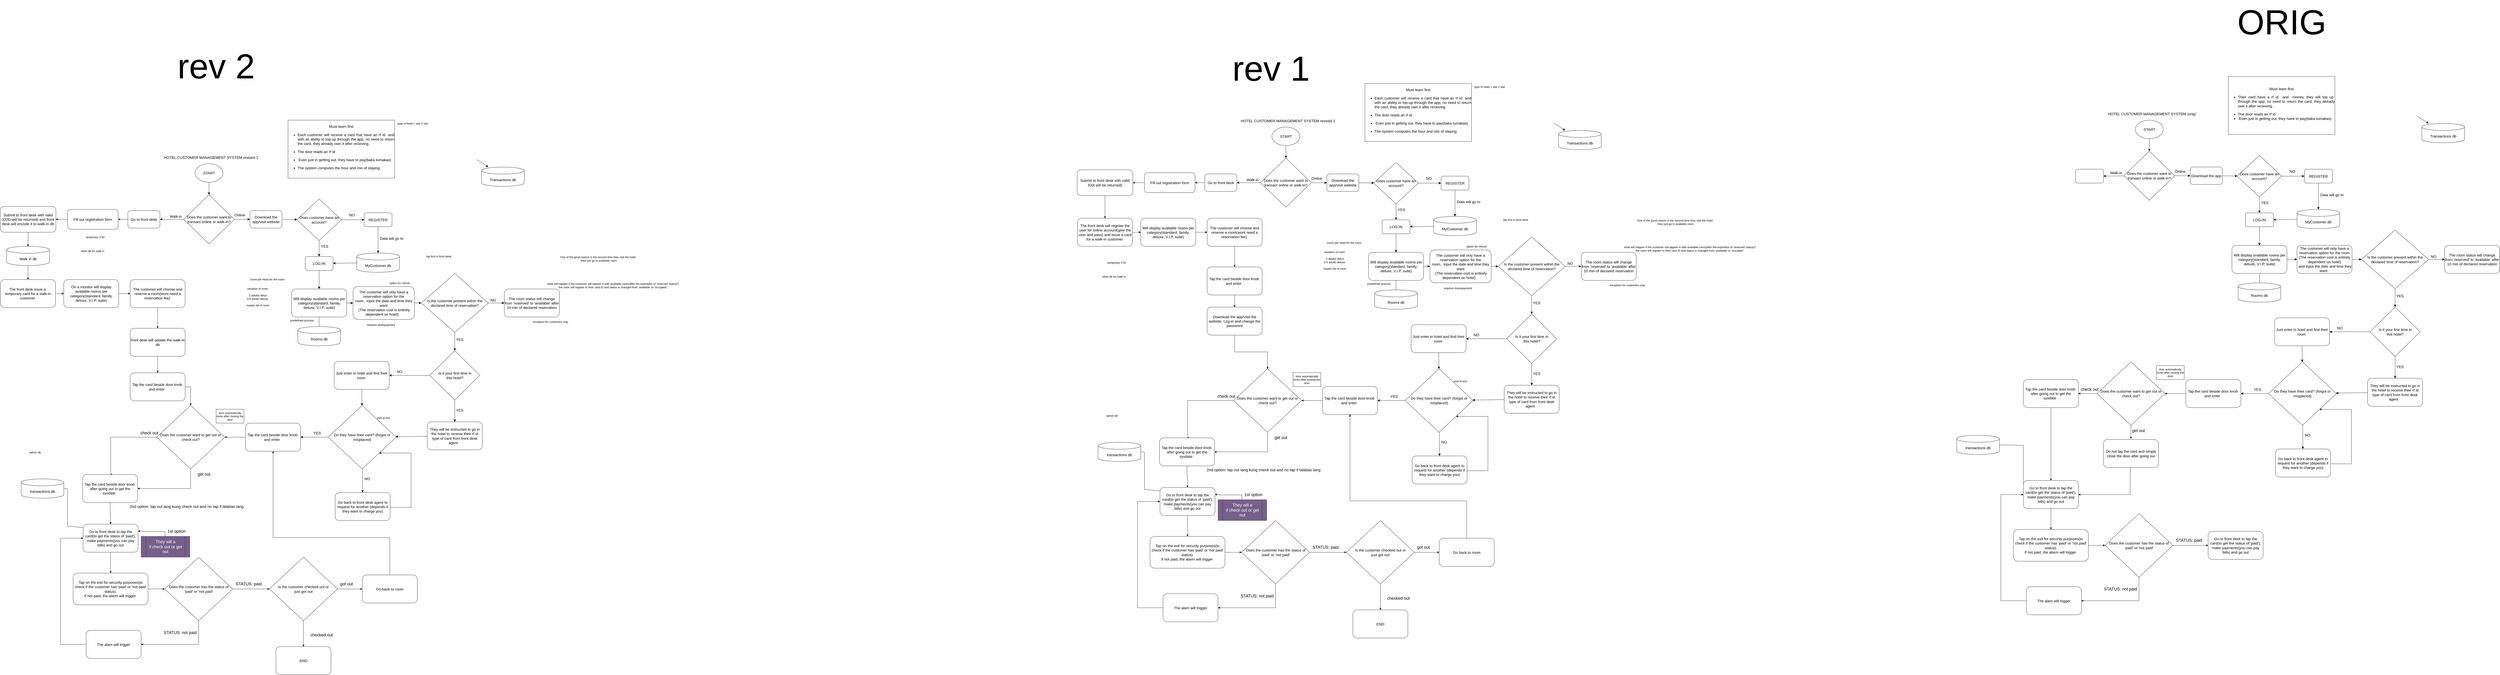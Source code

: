 <mxfile version="21.2.1" type="device">
  <diagram name="Page-1" id="aZgV8eCyQbcmdX_MpPRE">
    <mxGraphModel dx="7016" dy="1454" grid="1" gridSize="10" guides="1" tooltips="1" connect="1" arrows="1" fold="1" page="0" pageScale="1" pageWidth="850" pageHeight="1100" math="0" shadow="0">
      <root>
        <mxCell id="0" />
        <mxCell id="1" parent="0" />
        <mxCell id="vHzP5j8EFXfU7gzcjavY-28" value="" style="edgeStyle=none;curved=1;rounded=0;orthogonalLoop=1;jettySize=auto;html=1;fontSize=12;startSize=8;endSize=8;" parent="1" source="vHzP5j8EFXfU7gzcjavY-1" target="vHzP5j8EFXfU7gzcjavY-18" edge="1">
          <mxGeometry relative="1" as="geometry" />
        </mxCell>
        <mxCell id="vHzP5j8EFXfU7gzcjavY-1" value="START" style="ellipse;whiteSpace=wrap;html=1;fontSize=16;" parent="1" vertex="1">
          <mxGeometry x="-410.5" y="38" width="120" height="80" as="geometry" />
        </mxCell>
        <mxCell id="vHzP5j8EFXfU7gzcjavY-12" value="" style="edgeStyle=none;curved=1;rounded=0;orthogonalLoop=1;jettySize=auto;html=1;fontSize=12;startSize=8;endSize=8;" parent="1" source="vHzP5j8EFXfU7gzcjavY-2" target="vHzP5j8EFXfU7gzcjavY-9" edge="1">
          <mxGeometry relative="1" as="geometry" />
        </mxCell>
        <mxCell id="vHzP5j8EFXfU7gzcjavY-2" value="REGISTER" style="rounded=1;whiteSpace=wrap;html=1;fontSize=16;" parent="1" vertex="1">
          <mxGeometry x="318" y="249.5" width="120" height="60" as="geometry" />
        </mxCell>
        <mxCell id="vHzP5j8EFXfU7gzcjavY-4" value="" style="edgeStyle=none;curved=1;rounded=0;orthogonalLoop=1;jettySize=auto;html=1;fontSize=12;startSize=8;endSize=8;" parent="1" source="vHzP5j8EFXfU7gzcjavY-3" target="vHzP5j8EFXfU7gzcjavY-2" edge="1">
          <mxGeometry relative="1" as="geometry" />
        </mxCell>
        <mxCell id="vHzP5j8EFXfU7gzcjavY-8" value="" style="edgeStyle=none;curved=1;rounded=0;orthogonalLoop=1;jettySize=auto;html=1;fontSize=12;startSize=8;endSize=8;" parent="1" source="vHzP5j8EFXfU7gzcjavY-3" target="vHzP5j8EFXfU7gzcjavY-7" edge="1">
          <mxGeometry relative="1" as="geometry" />
        </mxCell>
        <mxCell id="vHzP5j8EFXfU7gzcjavY-3" value="Does customer have an account?" style="rhombus;whiteSpace=wrap;html=1;fontSize=16;" parent="1" vertex="1">
          <mxGeometry x="28" y="190" width="192" height="179" as="geometry" />
        </mxCell>
        <mxCell id="vHzP5j8EFXfU7gzcjavY-5" value="NO" style="text;html=1;align=center;verticalAlign=middle;resizable=0;points=[];autosize=1;strokeColor=none;fillColor=none;fontSize=16;" parent="1" vertex="1">
          <mxGeometry x="244" y="243" width="42" height="31" as="geometry" />
        </mxCell>
        <mxCell id="vHzP5j8EFXfU7gzcjavY-6" value="YES" style="text;html=1;align=center;verticalAlign=middle;resizable=0;points=[];autosize=1;strokeColor=none;fillColor=none;fontSize=16;" parent="1" vertex="1">
          <mxGeometry x="122" y="378" width="50" height="31" as="geometry" />
        </mxCell>
        <mxCell id="vHzP5j8EFXfU7gzcjavY-14" value="" style="edgeStyle=none;curved=1;rounded=0;orthogonalLoop=1;jettySize=auto;html=1;fontSize=12;startSize=8;endSize=8;" parent="1" source="vHzP5j8EFXfU7gzcjavY-7" target="vHzP5j8EFXfU7gzcjavY-13" edge="1">
          <mxGeometry relative="1" as="geometry" />
        </mxCell>
        <mxCell id="vHzP5j8EFXfU7gzcjavY-7" value="LOG-IN" style="rounded=1;whiteSpace=wrap;html=1;fontSize=16;" parent="1" vertex="1">
          <mxGeometry x="64" y="438" width="120" height="60" as="geometry" />
        </mxCell>
        <mxCell id="vHzP5j8EFXfU7gzcjavY-15" value="" style="edgeStyle=none;curved=1;rounded=0;orthogonalLoop=1;jettySize=auto;html=1;fontSize=12;startSize=8;endSize=8;" parent="1" source="vHzP5j8EFXfU7gzcjavY-9" target="vHzP5j8EFXfU7gzcjavY-7" edge="1">
          <mxGeometry relative="1" as="geometry" />
        </mxCell>
        <mxCell id="vHzP5j8EFXfU7gzcjavY-9" value="MyCustomer db" style="shape=cylinder3;whiteSpace=wrap;html=1;boundedLbl=1;backgroundOutline=1;size=15;fontSize=16;" parent="1" vertex="1">
          <mxGeometry x="286" y="423" width="184" height="83" as="geometry" />
        </mxCell>
        <mxCell id="vHzP5j8EFXfU7gzcjavY-11" value="Data will go to" style="text;html=1;align=center;verticalAlign=middle;resizable=0;points=[];autosize=1;strokeColor=none;fillColor=none;fontSize=16;" parent="1" vertex="1">
          <mxGeometry x="376" y="344" width="119" height="31" as="geometry" />
        </mxCell>
        <mxCell id="vHzP5j8EFXfU7gzcjavY-17" value="" style="edgeStyle=none;curved=1;rounded=0;orthogonalLoop=1;jettySize=auto;html=1;fontSize=12;startSize=8;endSize=8;" parent="1" source="vHzP5j8EFXfU7gzcjavY-13" target="vHzP5j8EFXfU7gzcjavY-16" edge="1">
          <mxGeometry relative="1" as="geometry" />
        </mxCell>
        <mxCell id="vHzP5j8EFXfU7gzcjavY-13" value="Will display available rooms per category(standard, family, deluxe, V.I.P, suite)" style="rounded=1;whiteSpace=wrap;html=1;fontSize=16;" parent="1" vertex="1">
          <mxGeometry x="5.5" y="578" width="237" height="121" as="geometry" />
        </mxCell>
        <mxCell id="vHzP5j8EFXfU7gzcjavY-29" value="" style="edgeStyle=none;curved=1;rounded=0;orthogonalLoop=1;jettySize=auto;html=1;fontSize=12;startSize=8;endSize=8;entryX=0;entryY=0.5;entryDx=0;entryDy=0;" parent="1" source="vHzP5j8EFXfU7gzcjavY-16" target="vHzP5j8EFXfU7gzcjavY-51" edge="1">
          <mxGeometry relative="1" as="geometry">
            <mxPoint x="606" y="637.323" as="targetPoint" />
          </mxGeometry>
        </mxCell>
        <mxCell id="vHzP5j8EFXfU7gzcjavY-16" value="The customer will only have a reservation option for the room,&amp;nbsp;&amp;nbsp;input the date and time they want&lt;br&gt;&amp;nbsp;(The reservation cost is entirely dependent on hotel)&amp;nbsp; &amp;nbsp;" style="rounded=1;whiteSpace=wrap;html=1;fontSize=16;" parent="1" vertex="1">
          <mxGeometry x="270" y="567.5" width="264" height="142" as="geometry" />
        </mxCell>
        <mxCell id="vHzP5j8EFXfU7gzcjavY-23" value="" style="edgeStyle=none;curved=1;rounded=0;orthogonalLoop=1;jettySize=auto;html=1;fontSize=12;startSize=8;endSize=8;" parent="1" source="vHzP5j8EFXfU7gzcjavY-18" target="vHzP5j8EFXfU7gzcjavY-21" edge="1">
          <mxGeometry relative="1" as="geometry" />
        </mxCell>
        <mxCell id="vHzP5j8EFXfU7gzcjavY-25" value="" style="edgeStyle=none;curved=1;rounded=0;orthogonalLoop=1;jettySize=auto;html=1;fontSize=12;startSize=8;endSize=8;entryX=1;entryY=0.5;entryDx=0;entryDy=0;" parent="1" source="vHzP5j8EFXfU7gzcjavY-18" target="HFI7mv-Rq7ysdXP2ffKC-117" edge="1">
          <mxGeometry relative="1" as="geometry">
            <mxPoint x="-548" y="279.092" as="targetPoint" />
          </mxGeometry>
        </mxCell>
        <mxCell id="vHzP5j8EFXfU7gzcjavY-18" value="Does the customer want to transact online or walk-in?" style="rhombus;whiteSpace=wrap;html=1;fontSize=16;" parent="1" vertex="1">
          <mxGeometry x="-460" y="171.75" width="219" height="212" as="geometry" />
        </mxCell>
        <mxCell id="vHzP5j8EFXfU7gzcjavY-20" value="Online" style="text;html=1;align=center;verticalAlign=middle;resizable=0;points=[];autosize=1;strokeColor=none;fillColor=none;fontSize=16;" parent="1" vertex="1">
          <mxGeometry x="-250" y="243" width="64" height="31" as="geometry" />
        </mxCell>
        <mxCell id="vHzP5j8EFXfU7gzcjavY-22" value="" style="edgeStyle=none;curved=1;rounded=0;orthogonalLoop=1;jettySize=auto;html=1;fontSize=12;startSize=8;endSize=8;" parent="1" source="vHzP5j8EFXfU7gzcjavY-21" target="vHzP5j8EFXfU7gzcjavY-3" edge="1">
          <mxGeometry relative="1" as="geometry" />
        </mxCell>
        <mxCell id="vHzP5j8EFXfU7gzcjavY-21" value="Download the app/visit website" style="rounded=1;whiteSpace=wrap;html=1;fontSize=16;" parent="1" vertex="1">
          <mxGeometry x="-174" y="240" width="138" height="75.5" as="geometry" />
        </mxCell>
        <mxCell id="vHzP5j8EFXfU7gzcjavY-26" value="Walk-in" style="text;html=1;align=center;verticalAlign=middle;resizable=0;points=[];autosize=1;strokeColor=none;fillColor=none;fontSize=16;" parent="1" vertex="1">
          <mxGeometry x="-530" y="249.5" width="71" height="31" as="geometry" />
        </mxCell>
        <mxCell id="vHzP5j8EFXfU7gzcjavY-32" value="" style="edgeStyle=none;curved=1;rounded=0;orthogonalLoop=1;jettySize=auto;html=1;fontSize=12;startSize=8;endSize=8;exitX=0.5;exitY=1;exitDx=0;exitDy=0;" parent="1" source="vHzP5j8EFXfU7gzcjavY-51" target="vHzP5j8EFXfU7gzcjavY-31" edge="1">
          <mxGeometry relative="1" as="geometry">
            <mxPoint x="725.689" y="699" as="sourcePoint" />
          </mxGeometry>
        </mxCell>
        <mxCell id="vHzP5j8EFXfU7gzcjavY-44" value="" style="edgeStyle=none;curved=1;rounded=0;orthogonalLoop=1;jettySize=auto;html=1;fontSize=12;startSize=8;endSize=8;" parent="1" target="vHzP5j8EFXfU7gzcjavY-43" edge="1">
          <mxGeometry relative="1" as="geometry">
            <mxPoint x="804" y="20.5" as="sourcePoint" />
          </mxGeometry>
        </mxCell>
        <mxCell id="vHzP5j8EFXfU7gzcjavY-41" value="" style="edgeStyle=none;curved=1;rounded=0;orthogonalLoop=1;jettySize=auto;html=1;fontSize=12;startSize=8;endSize=8;" parent="1" source="vHzP5j8EFXfU7gzcjavY-30" target="vHzP5j8EFXfU7gzcjavY-40" edge="1">
          <mxGeometry relative="1" as="geometry" />
        </mxCell>
        <mxCell id="vHzP5j8EFXfU7gzcjavY-30" value="They will be instructed to go in the hotel to receive their rf id type of card from front desk agent&amp;nbsp; &amp;nbsp;" style="rounded=1;whiteSpace=wrap;html=1;fontSize=16;" parent="1" vertex="1">
          <mxGeometry x="590" y="1151" width="237" height="121" as="geometry" />
        </mxCell>
        <mxCell id="vHzP5j8EFXfU7gzcjavY-33" value="" style="edgeStyle=none;curved=1;rounded=0;orthogonalLoop=1;jettySize=auto;html=1;fontSize=12;startSize=8;endSize=8;" parent="1" source="vHzP5j8EFXfU7gzcjavY-31" target="vHzP5j8EFXfU7gzcjavY-30" edge="1">
          <mxGeometry relative="1" as="geometry" />
        </mxCell>
        <mxCell id="vHzP5j8EFXfU7gzcjavY-36" style="edgeStyle=none;curved=1;rounded=0;orthogonalLoop=1;jettySize=auto;html=1;exitX=0;exitY=0.5;exitDx=0;exitDy=0;entryX=1;entryY=0.5;entryDx=0;entryDy=0;fontSize=12;startSize=8;endSize=8;" parent="1" source="vHzP5j8EFXfU7gzcjavY-31" target="vHzP5j8EFXfU7gzcjavY-35" edge="1">
          <mxGeometry relative="1" as="geometry" />
        </mxCell>
        <mxCell id="vHzP5j8EFXfU7gzcjavY-31" value="Is it your first time in &lt;br&gt;this hotel?" style="rhombus;whiteSpace=wrap;html=1;fontSize=16;" parent="1" vertex="1">
          <mxGeometry x="600.5" y="844" width="216" height="213" as="geometry" />
        </mxCell>
        <mxCell id="vHzP5j8EFXfU7gzcjavY-34" value="YES" style="text;html=1;align=center;verticalAlign=middle;resizable=0;points=[];autosize=1;strokeColor=none;fillColor=none;fontSize=16;" parent="1" vertex="1">
          <mxGeometry x="704" y="1085" width="50" height="31" as="geometry" />
        </mxCell>
        <mxCell id="vHzP5j8EFXfU7gzcjavY-42" value="" style="edgeStyle=none;curved=1;rounded=0;orthogonalLoop=1;jettySize=auto;html=1;fontSize=12;startSize=8;endSize=8;" parent="1" source="vHzP5j8EFXfU7gzcjavY-35" target="vHzP5j8EFXfU7gzcjavY-40" edge="1">
          <mxGeometry relative="1" as="geometry" />
        </mxCell>
        <mxCell id="vHzP5j8EFXfU7gzcjavY-35" value="Just enter in hotel and find their room&amp;nbsp;" style="rounded=1;whiteSpace=wrap;html=1;fontSize=16;" parent="1" vertex="1">
          <mxGeometry x="189" y="890" width="237" height="121" as="geometry" />
        </mxCell>
        <mxCell id="vHzP5j8EFXfU7gzcjavY-37" value="NO" style="text;html=1;align=center;verticalAlign=middle;resizable=0;points=[];autosize=1;strokeColor=none;fillColor=none;fontSize=16;" parent="1" vertex="1">
          <mxGeometry x="449" y="918" width="42" height="31" as="geometry" />
        </mxCell>
        <mxCell id="vHzP5j8EFXfU7gzcjavY-38" value="Must learn first&lt;br&gt;&lt;ul&gt;&lt;li style=&quot;text-align: justify;&quot;&gt;Each customer will receive a card that have an rf id&amp;nbsp; and with an ability to top-up through the app, no need to return the card, they already own it after recieving.&lt;/li&gt;&lt;/ul&gt;&lt;ul&gt;&lt;li style=&quot;text-align: justify;&quot;&gt;The door reads an rf id&lt;/li&gt;&lt;/ul&gt;&lt;ul&gt;&lt;li style=&quot;text-align: justify;&quot;&gt;&amp;nbsp;Even just in getting out, they have to pay(baka tumakas)&lt;/li&gt;&lt;/ul&gt;&lt;ul&gt;&lt;li style=&quot;text-align: justify;&quot;&gt;The system computes the hour and min of staying&lt;/li&gt;&lt;/ul&gt;" style="whiteSpace=wrap;html=1;fontSize=16;" parent="1" vertex="1">
          <mxGeometry x="-10" y="-150" width="459" height="250" as="geometry" />
        </mxCell>
        <mxCell id="vHzP5j8EFXfU7gzcjavY-39" value="HOTEL CUSTOMER MANAGEMENT SYSTEM revised 1&amp;nbsp;" style="text;html=1;align=center;verticalAlign=middle;resizable=0;points=[];autosize=1;strokeColor=none;fillColor=none;fontSize=16;" parent="1" vertex="1">
          <mxGeometry x="-555" y="-4" width="430" height="30" as="geometry" />
        </mxCell>
        <mxCell id="vHzP5j8EFXfU7gzcjavY-46" value="" style="edgeStyle=none;curved=1;rounded=0;orthogonalLoop=1;jettySize=auto;html=1;fontSize=12;startSize=8;endSize=8;" parent="1" source="vHzP5j8EFXfU7gzcjavY-40" target="vHzP5j8EFXfU7gzcjavY-45" edge="1">
          <mxGeometry relative="1" as="geometry" />
        </mxCell>
        <mxCell id="vHzP5j8EFXfU7gzcjavY-50" value="" style="edgeStyle=none;curved=1;rounded=0;orthogonalLoop=1;jettySize=auto;html=1;fontSize=12;startSize=8;endSize=8;entryX=1;entryY=0.5;entryDx=0;entryDy=0;" parent="1" source="vHzP5j8EFXfU7gzcjavY-40" target="vHzP5j8EFXfU7gzcjavY-48" edge="1">
          <mxGeometry relative="1" as="geometry" />
        </mxCell>
        <mxCell id="vHzP5j8EFXfU7gzcjavY-40" value="Do they have their card? (forgot or misplaced)" style="rhombus;whiteSpace=wrap;html=1;fontSize=16;" parent="1" vertex="1">
          <mxGeometry x="163" y="1080" width="293" height="274" as="geometry" />
        </mxCell>
        <mxCell id="vHzP5j8EFXfU7gzcjavY-43" value="Transactions db" style="shape=cylinder3;whiteSpace=wrap;html=1;boundedLbl=1;backgroundOutline=1;size=15;fontSize=16;" parent="1" vertex="1">
          <mxGeometry x="824" y="52.5" width="184" height="83" as="geometry" />
        </mxCell>
        <mxCell id="HHGCm1H7fJP7jwC3Dg9E-1" style="edgeStyle=orthogonalEdgeStyle;rounded=0;orthogonalLoop=1;jettySize=auto;html=1;entryX=1;entryY=1;entryDx=0;entryDy=0;" parent="1" source="vHzP5j8EFXfU7gzcjavY-45" target="vHzP5j8EFXfU7gzcjavY-40" edge="1">
          <mxGeometry relative="1" as="geometry">
            <Array as="points">
              <mxPoint x="520" y="1520" />
              <mxPoint x="520" y="1285" />
            </Array>
          </mxGeometry>
        </mxCell>
        <mxCell id="vHzP5j8EFXfU7gzcjavY-45" value="Go back to front desk agent to request for another (depends if they want to charge you)" style="rounded=1;whiteSpace=wrap;html=1;fontSize=16;" parent="1" vertex="1">
          <mxGeometry x="193" y="1456" width="237" height="121" as="geometry" />
        </mxCell>
        <mxCell id="vHzP5j8EFXfU7gzcjavY-47" value="NO" style="text;html=1;align=center;verticalAlign=middle;resizable=0;points=[];autosize=1;strokeColor=none;fillColor=none;fontSize=16;" parent="1" vertex="1">
          <mxGeometry x="310" y="1380" width="42" height="31" as="geometry" />
        </mxCell>
        <mxCell id="K3KeUEr2kpdi1jOSPKH9-2" value="" style="edgeStyle=orthogonalEdgeStyle;rounded=0;orthogonalLoop=1;jettySize=auto;html=1;" parent="1" source="vHzP5j8EFXfU7gzcjavY-48" target="vHzP5j8EFXfU7gzcjavY-60" edge="1">
          <mxGeometry relative="1" as="geometry" />
        </mxCell>
        <mxCell id="vHzP5j8EFXfU7gzcjavY-48" value="Tap the card beside door knob&amp;nbsp;&lt;br&gt;and enter&amp;nbsp;&amp;nbsp;" style="rounded=1;whiteSpace=wrap;html=1;fontSize=16;" parent="1" vertex="1">
          <mxGeometry x="-193" y="1156.5" width="237" height="121" as="geometry" />
        </mxCell>
        <mxCell id="vHzP5j8EFXfU7gzcjavY-49" value="YES" style="text;html=1;align=center;verticalAlign=middle;resizable=0;points=[];autosize=1;strokeColor=none;fillColor=none;fontSize=16;" parent="1" vertex="1">
          <mxGeometry x="90" y="1183" width="50" height="31" as="geometry" />
        </mxCell>
        <mxCell id="vHzP5j8EFXfU7gzcjavY-54" value="" style="edgeStyle=none;curved=1;rounded=0;orthogonalLoop=1;jettySize=auto;html=1;fontSize=12;startSize=8;endSize=8;" parent="1" source="vHzP5j8EFXfU7gzcjavY-51" target="vHzP5j8EFXfU7gzcjavY-53" edge="1">
          <mxGeometry relative="1" as="geometry" />
        </mxCell>
        <mxCell id="vHzP5j8EFXfU7gzcjavY-51" value="Is the customer present within the declared time of reservation?" style="rhombus;whiteSpace=wrap;html=1;fontSize=16;" parent="1" vertex="1">
          <mxGeometry x="564" y="512" width="289" height="253" as="geometry" />
        </mxCell>
        <mxCell id="vHzP5j8EFXfU7gzcjavY-52" value="YES" style="text;html=1;align=center;verticalAlign=middle;resizable=0;points=[];autosize=1;strokeColor=none;fillColor=none;fontSize=16;" parent="1" vertex="1">
          <mxGeometry x="704" y="780" width="50" height="31" as="geometry" />
        </mxCell>
        <mxCell id="vHzP5j8EFXfU7gzcjavY-53" value="The room status will change from &#39;reserved&#39; to &#39;available&#39; after 10 min of declared reservation" style="rounded=1;whiteSpace=wrap;html=1;fontSize=16;" parent="1" vertex="1">
          <mxGeometry x="922" y="578" width="237" height="121" as="geometry" />
        </mxCell>
        <mxCell id="vHzP5j8EFXfU7gzcjavY-55" value="NO" style="text;html=1;align=center;verticalAlign=middle;resizable=0;points=[];autosize=1;strokeColor=none;fillColor=none;fontSize=16;" parent="1" vertex="1">
          <mxGeometry x="853" y="610" width="42" height="31" as="geometry" />
        </mxCell>
        <mxCell id="K3KeUEr2kpdi1jOSPKH9-6" value="" style="edgeStyle=orthogonalEdgeStyle;rounded=0;orthogonalLoop=1;jettySize=auto;html=1;entryX=0.5;entryY=0;entryDx=0;entryDy=0;" parent="1" source="vHzP5j8EFXfU7gzcjavY-60" target="K3KeUEr2kpdi1jOSPKH9-11" edge="1">
          <mxGeometry relative="1" as="geometry">
            <mxPoint x="-658.0" y="1217" as="targetPoint" />
            <Array as="points">
              <mxPoint x="-774" y="1217" />
            </Array>
          </mxGeometry>
        </mxCell>
        <mxCell id="HFI7mv-Rq7ysdXP2ffKC-119" style="edgeStyle=orthogonalEdgeStyle;rounded=0;orthogonalLoop=1;jettySize=auto;html=1;entryX=1;entryY=0.5;entryDx=0;entryDy=0;" parent="1" source="vHzP5j8EFXfU7gzcjavY-60" target="K3KeUEr2kpdi1jOSPKH9-11" edge="1">
          <mxGeometry relative="1" as="geometry">
            <Array as="points">
              <mxPoint x="-430" y="1438" />
            </Array>
          </mxGeometry>
        </mxCell>
        <mxCell id="vHzP5j8EFXfU7gzcjavY-60" value="Does the customer want to get out or check out?" style="rhombus;whiteSpace=wrap;html=1;fontSize=16;" parent="1" vertex="1">
          <mxGeometry x="-576" y="1080" width="293" height="274" as="geometry" />
        </mxCell>
        <mxCell id="K3KeUEr2kpdi1jOSPKH9-1" value="door automatically locks after closing the door" style="whiteSpace=wrap;html=1;" parent="1" vertex="1">
          <mxGeometry x="-320" y="1096.5" width="120" height="60" as="geometry" />
        </mxCell>
        <mxCell id="K3KeUEr2kpdi1jOSPKH9-7" value="&lt;font style=&quot;font-size: 18px;&quot;&gt;get out&amp;nbsp;&lt;/font&gt;" style="text;html=1;align=center;verticalAlign=middle;resizable=0;points=[];autosize=1;strokeColor=none;fillColor=none;" parent="1" vertex="1">
          <mxGeometry x="-410" y="1357" width="80" height="40" as="geometry" />
        </mxCell>
        <mxCell id="K3KeUEr2kpdi1jOSPKH9-14" style="edgeStyle=orthogonalEdgeStyle;rounded=0;orthogonalLoop=1;jettySize=auto;html=1;entryX=0.5;entryY=0;entryDx=0;entryDy=0;" parent="1" source="K3KeUEr2kpdi1jOSPKH9-11" target="K3KeUEr2kpdi1jOSPKH9-13" edge="1">
          <mxGeometry relative="1" as="geometry" />
        </mxCell>
        <mxCell id="K3KeUEr2kpdi1jOSPKH9-11" value="Tap the card beside door knob&amp;nbsp;&lt;br&gt;after going out to get the sysdate&amp;nbsp;&amp;nbsp;" style="rounded=1;whiteSpace=wrap;html=1;fontSize=16;" parent="1" vertex="1">
          <mxGeometry x="-895" y="1378" width="237" height="121" as="geometry" />
        </mxCell>
        <mxCell id="K3KeUEr2kpdi1jOSPKH9-17" style="edgeStyle=orthogonalEdgeStyle;rounded=0;orthogonalLoop=1;jettySize=auto;html=1;entryX=0.5;entryY=0;entryDx=0;entryDy=0;" parent="1" source="K3KeUEr2kpdi1jOSPKH9-13" target="K3KeUEr2kpdi1jOSPKH9-16" edge="1">
          <mxGeometry relative="1" as="geometry" />
        </mxCell>
        <mxCell id="K3KeUEr2kpdi1jOSPKH9-13" value="Go to front desk to tap the card(to get the status of &#39;paid&#39;), make payments(you can pay bills) and go out" style="rounded=1;whiteSpace=wrap;html=1;fontSize=16;" parent="1" vertex="1">
          <mxGeometry x="-893" y="1592" width="237" height="121" as="geometry" />
        </mxCell>
        <mxCell id="HFI7mv-Rq7ysdXP2ffKC-4" value="" style="edgeStyle=orthogonalEdgeStyle;rounded=0;orthogonalLoop=1;jettySize=auto;html=1;" parent="1" source="K3KeUEr2kpdi1jOSPKH9-16" target="HFI7mv-Rq7ysdXP2ffKC-3" edge="1">
          <mxGeometry relative="1" as="geometry" />
        </mxCell>
        <mxCell id="K3KeUEr2kpdi1jOSPKH9-16" value="Tap on the exit for security purposes(to check if the customer has &#39;paid&#39; or &#39;not paid&#39; status).&lt;br&gt;If not paid, the alarm will trigger&amp;nbsp;" style="rounded=1;whiteSpace=wrap;html=1;fontSize=16;" parent="1" vertex="1">
          <mxGeometry x="-936" y="1803" width="323" height="137" as="geometry" />
        </mxCell>
        <mxCell id="K3KeUEr2kpdi1jOSPKH9-18" value="&lt;font style=&quot;font-size: 18px;&quot;&gt;check out&lt;/font&gt;" style="text;html=1;align=center;verticalAlign=middle;resizable=0;points=[];autosize=1;strokeColor=none;fillColor=none;" parent="1" vertex="1">
          <mxGeometry x="-658" y="1178.5" width="100" height="40" as="geometry" />
        </mxCell>
        <mxCell id="HFI7mv-Rq7ysdXP2ffKC-1" value="Rooms db" style="shape=cylinder3;whiteSpace=wrap;html=1;boundedLbl=1;backgroundOutline=1;size=15;fontSize=16;" parent="1" vertex="1">
          <mxGeometry x="32" y="740" width="184" height="83" as="geometry" />
        </mxCell>
        <mxCell id="HFI7mv-Rq7ysdXP2ffKC-2" value="" style="endArrow=none;html=1;rounded=0;entryX=0.5;entryY=1;entryDx=0;entryDy=0;exitX=0.5;exitY=0;exitDx=0;exitDy=0;exitPerimeter=0;" parent="1" source="HFI7mv-Rq7ysdXP2ffKC-1" target="vHzP5j8EFXfU7gzcjavY-13" edge="1">
          <mxGeometry width="50" height="50" relative="1" as="geometry">
            <mxPoint x="-110" y="770" as="sourcePoint" />
            <mxPoint x="-60" y="720" as="targetPoint" />
          </mxGeometry>
        </mxCell>
        <mxCell id="HFI7mv-Rq7ysdXP2ffKC-10" style="edgeStyle=orthogonalEdgeStyle;rounded=0;orthogonalLoop=1;jettySize=auto;html=1;entryX=1;entryY=0.5;entryDx=0;entryDy=0;" parent="1" source="HFI7mv-Rq7ysdXP2ffKC-3" target="HFI7mv-Rq7ysdXP2ffKC-7" edge="1">
          <mxGeometry relative="1" as="geometry">
            <Array as="points">
              <mxPoint x="-395" y="2111" />
            </Array>
          </mxGeometry>
        </mxCell>
        <mxCell id="HFI7mv-Rq7ysdXP2ffKC-13" value="" style="edgeStyle=orthogonalEdgeStyle;rounded=0;orthogonalLoop=1;jettySize=auto;html=1;entryX=0;entryY=0.5;entryDx=0;entryDy=0;" parent="1" source="HFI7mv-Rq7ysdXP2ffKC-3" target="HFI7mv-Rq7ysdXP2ffKC-97" edge="1">
          <mxGeometry relative="1" as="geometry">
            <mxPoint x="-97" y="1871.5" as="targetPoint" />
          </mxGeometry>
        </mxCell>
        <mxCell id="HFI7mv-Rq7ysdXP2ffKC-3" value="Does the customer has the status of &#39;paid&#39; or &#39;not paid&#39;" style="rhombus;whiteSpace=wrap;html=1;fontSize=16;" parent="1" vertex="1">
          <mxGeometry x="-541.5" y="1734.5" width="293" height="274" as="geometry" />
        </mxCell>
        <mxCell id="HFI7mv-Rq7ysdXP2ffKC-6" value="&lt;font style=&quot;font-size: 18px;&quot;&gt;STATUS: not paid&lt;/font&gt;" style="text;html=1;align=center;verticalAlign=middle;resizable=0;points=[];autosize=1;strokeColor=none;fillColor=none;" parent="1" vertex="1">
          <mxGeometry x="-560" y="2040" width="170" height="40" as="geometry" />
        </mxCell>
        <mxCell id="HFI7mv-Rq7ysdXP2ffKC-11" style="edgeStyle=orthogonalEdgeStyle;rounded=0;orthogonalLoop=1;jettySize=auto;html=1;entryX=0;entryY=0.5;entryDx=0;entryDy=0;" parent="1" source="HFI7mv-Rq7ysdXP2ffKC-7" target="K3KeUEr2kpdi1jOSPKH9-13" edge="1">
          <mxGeometry relative="1" as="geometry">
            <Array as="points">
              <mxPoint x="-990" y="2110" />
              <mxPoint x="-990" y="1652" />
            </Array>
          </mxGeometry>
        </mxCell>
        <mxCell id="HFI7mv-Rq7ysdXP2ffKC-7" value="The alam will trigger" style="rounded=1;whiteSpace=wrap;html=1;fontSize=16;" parent="1" vertex="1">
          <mxGeometry x="-880" y="2050" width="237" height="121" as="geometry" />
        </mxCell>
        <mxCell id="HFI7mv-Rq7ysdXP2ffKC-14" value="&lt;font style=&quot;font-size: 18px;&quot;&gt;STATUS: paid&lt;/font&gt;" style="text;html=1;align=center;verticalAlign=middle;resizable=0;points=[];autosize=1;strokeColor=none;fillColor=none;" parent="1" vertex="1">
          <mxGeometry x="-250" y="1830" width="140" height="40" as="geometry" />
        </mxCell>
        <mxCell id="HFI7mv-Rq7ysdXP2ffKC-15" value="transactions db" style="shape=cylinder3;whiteSpace=wrap;html=1;boundedLbl=1;backgroundOutline=1;size=15;fontSize=16;" parent="1" vertex="1">
          <mxGeometry x="-1160" y="1397" width="184" height="83" as="geometry" />
        </mxCell>
        <mxCell id="HFI7mv-Rq7ysdXP2ffKC-16" value="" style="endArrow=none;html=1;rounded=0;exitX=1;exitY=0.5;exitDx=0;exitDy=0;exitPerimeter=0;entryX=0.001;entryY=0.125;entryDx=0;entryDy=0;entryPerimeter=0;" parent="1" source="HFI7mv-Rq7ysdXP2ffKC-15" target="K3KeUEr2kpdi1jOSPKH9-13" edge="1">
          <mxGeometry width="50" height="50" relative="1" as="geometry">
            <mxPoint x="-920" y="1500" as="sourcePoint" />
            <mxPoint x="-870" y="1450" as="targetPoint" />
            <Array as="points">
              <mxPoint x="-960" y="1440" />
              <mxPoint x="-960" y="1600" />
            </Array>
          </mxGeometry>
        </mxCell>
        <mxCell id="HFI7mv-Rq7ysdXP2ffKC-17" value="" style="edgeStyle=none;curved=1;rounded=0;orthogonalLoop=1;jettySize=auto;html=1;fontSize=12;startSize=8;endSize=8;" parent="1" source="HFI7mv-Rq7ysdXP2ffKC-18" target="HFI7mv-Rq7ysdXP2ffKC-37" edge="1">
          <mxGeometry relative="1" as="geometry" />
        </mxCell>
        <mxCell id="HFI7mv-Rq7ysdXP2ffKC-18" value="START" style="ellipse;whiteSpace=wrap;html=1;fontSize=16;" parent="1" vertex="1">
          <mxGeometry x="3309.5" y="8" width="120" height="80" as="geometry" />
        </mxCell>
        <mxCell id="HFI7mv-Rq7ysdXP2ffKC-19" value="" style="edgeStyle=none;curved=1;rounded=0;orthogonalLoop=1;jettySize=auto;html=1;fontSize=12;startSize=8;endSize=8;" parent="1" source="HFI7mv-Rq7ysdXP2ffKC-20" target="HFI7mv-Rq7ysdXP2ffKC-29" edge="1">
          <mxGeometry relative="1" as="geometry" />
        </mxCell>
        <mxCell id="HFI7mv-Rq7ysdXP2ffKC-20" value="REGISTER" style="rounded=1;whiteSpace=wrap;html=1;fontSize=16;" parent="1" vertex="1">
          <mxGeometry x="4038" y="219.5" width="120" height="60" as="geometry" />
        </mxCell>
        <mxCell id="HFI7mv-Rq7ysdXP2ffKC-21" value="" style="edgeStyle=none;curved=1;rounded=0;orthogonalLoop=1;jettySize=auto;html=1;fontSize=12;startSize=8;endSize=8;" parent="1" source="HFI7mv-Rq7ysdXP2ffKC-23" target="HFI7mv-Rq7ysdXP2ffKC-20" edge="1">
          <mxGeometry relative="1" as="geometry" />
        </mxCell>
        <mxCell id="HFI7mv-Rq7ysdXP2ffKC-22" value="" style="edgeStyle=none;curved=1;rounded=0;orthogonalLoop=1;jettySize=auto;html=1;fontSize=12;startSize=8;endSize=8;" parent="1" source="HFI7mv-Rq7ysdXP2ffKC-23" target="HFI7mv-Rq7ysdXP2ffKC-27" edge="1">
          <mxGeometry relative="1" as="geometry" />
        </mxCell>
        <mxCell id="HFI7mv-Rq7ysdXP2ffKC-23" value="Does customer have an account?" style="rhombus;whiteSpace=wrap;html=1;fontSize=16;" parent="1" vertex="1">
          <mxGeometry x="3748" y="160" width="192" height="179" as="geometry" />
        </mxCell>
        <mxCell id="HFI7mv-Rq7ysdXP2ffKC-24" value="NO" style="text;html=1;align=center;verticalAlign=middle;resizable=0;points=[];autosize=1;strokeColor=none;fillColor=none;fontSize=16;" parent="1" vertex="1">
          <mxGeometry x="3964" y="213" width="42" height="31" as="geometry" />
        </mxCell>
        <mxCell id="HFI7mv-Rq7ysdXP2ffKC-25" value="YES" style="text;html=1;align=center;verticalAlign=middle;resizable=0;points=[];autosize=1;strokeColor=none;fillColor=none;fontSize=16;" parent="1" vertex="1">
          <mxGeometry x="3842" y="348" width="50" height="31" as="geometry" />
        </mxCell>
        <mxCell id="HFI7mv-Rq7ysdXP2ffKC-26" value="" style="edgeStyle=none;curved=1;rounded=0;orthogonalLoop=1;jettySize=auto;html=1;fontSize=12;startSize=8;endSize=8;" parent="1" source="HFI7mv-Rq7ysdXP2ffKC-27" target="HFI7mv-Rq7ysdXP2ffKC-32" edge="1">
          <mxGeometry relative="1" as="geometry" />
        </mxCell>
        <mxCell id="HFI7mv-Rq7ysdXP2ffKC-27" value="LOG-IN" style="rounded=1;whiteSpace=wrap;html=1;fontSize=16;" parent="1" vertex="1">
          <mxGeometry x="3784" y="408" width="120" height="60" as="geometry" />
        </mxCell>
        <mxCell id="HFI7mv-Rq7ysdXP2ffKC-28" value="" style="edgeStyle=none;curved=1;rounded=0;orthogonalLoop=1;jettySize=auto;html=1;fontSize=12;startSize=8;endSize=8;" parent="1" source="HFI7mv-Rq7ysdXP2ffKC-29" target="HFI7mv-Rq7ysdXP2ffKC-27" edge="1">
          <mxGeometry relative="1" as="geometry" />
        </mxCell>
        <mxCell id="HFI7mv-Rq7ysdXP2ffKC-29" value="MyCustomer db" style="shape=cylinder3;whiteSpace=wrap;html=1;boundedLbl=1;backgroundOutline=1;size=15;fontSize=16;" parent="1" vertex="1">
          <mxGeometry x="4006" y="393" width="184" height="83" as="geometry" />
        </mxCell>
        <mxCell id="HFI7mv-Rq7ysdXP2ffKC-30" value="Data will go to" style="text;html=1;align=center;verticalAlign=middle;resizable=0;points=[];autosize=1;strokeColor=none;fillColor=none;fontSize=16;" parent="1" vertex="1">
          <mxGeometry x="4096" y="314" width="119" height="31" as="geometry" />
        </mxCell>
        <mxCell id="HFI7mv-Rq7ysdXP2ffKC-31" value="" style="edgeStyle=none;curved=1;rounded=0;orthogonalLoop=1;jettySize=auto;html=1;fontSize=12;startSize=8;endSize=8;" parent="1" source="HFI7mv-Rq7ysdXP2ffKC-32" target="HFI7mv-Rq7ysdXP2ffKC-34" edge="1">
          <mxGeometry relative="1" as="geometry" />
        </mxCell>
        <mxCell id="HFI7mv-Rq7ysdXP2ffKC-32" value="Will display available rooms per category(standard, family, deluxe, V.I.P, suite)" style="rounded=1;whiteSpace=wrap;html=1;fontSize=16;" parent="1" vertex="1">
          <mxGeometry x="3725.5" y="548" width="237" height="121" as="geometry" />
        </mxCell>
        <mxCell id="HFI7mv-Rq7ysdXP2ffKC-33" value="" style="edgeStyle=none;curved=1;rounded=0;orthogonalLoop=1;jettySize=auto;html=1;fontSize=12;startSize=8;endSize=8;entryX=0;entryY=0.5;entryDx=0;entryDy=0;" parent="1" source="HFI7mv-Rq7ysdXP2ffKC-34" target="HFI7mv-Rq7ysdXP2ffKC-67" edge="1">
          <mxGeometry relative="1" as="geometry">
            <mxPoint x="4326" y="607.323" as="targetPoint" />
          </mxGeometry>
        </mxCell>
        <mxCell id="HFI7mv-Rq7ysdXP2ffKC-34" value="The customer will only have a reservation option for the room (The reservation cost is entirely dependent on hotel)&lt;br&gt;&amp;nbsp;and input the date and time they want&amp;nbsp;&amp;nbsp;" style="rounded=1;whiteSpace=wrap;html=1;fontSize=16;" parent="1" vertex="1">
          <mxGeometry x="4006" y="548" width="237" height="121" as="geometry" />
        </mxCell>
        <mxCell id="HFI7mv-Rq7ysdXP2ffKC-35" value="" style="edgeStyle=none;curved=1;rounded=0;orthogonalLoop=1;jettySize=auto;html=1;fontSize=12;startSize=8;endSize=8;" parent="1" source="HFI7mv-Rq7ysdXP2ffKC-37" target="HFI7mv-Rq7ysdXP2ffKC-40" edge="1">
          <mxGeometry relative="1" as="geometry" />
        </mxCell>
        <mxCell id="HFI7mv-Rq7ysdXP2ffKC-36" value="" style="edgeStyle=none;curved=1;rounded=0;orthogonalLoop=1;jettySize=auto;html=1;fontSize=12;startSize=8;endSize=8;" parent="1" source="HFI7mv-Rq7ysdXP2ffKC-37" target="HFI7mv-Rq7ysdXP2ffKC-41" edge="1">
          <mxGeometry relative="1" as="geometry" />
        </mxCell>
        <mxCell id="HFI7mv-Rq7ysdXP2ffKC-37" value="Does the customer want to transact online or walk-in?" style="rhombus;whiteSpace=wrap;html=1;fontSize=16;" parent="1" vertex="1">
          <mxGeometry x="3260" y="141.75" width="219" height="212" as="geometry" />
        </mxCell>
        <mxCell id="HFI7mv-Rq7ysdXP2ffKC-38" value="Online" style="text;html=1;align=center;verticalAlign=middle;resizable=0;points=[];autosize=1;strokeColor=none;fillColor=none;fontSize=16;" parent="1" vertex="1">
          <mxGeometry x="3470" y="213" width="64" height="31" as="geometry" />
        </mxCell>
        <mxCell id="HFI7mv-Rq7ysdXP2ffKC-39" value="" style="edgeStyle=none;curved=1;rounded=0;orthogonalLoop=1;jettySize=auto;html=1;fontSize=12;startSize=8;endSize=8;" parent="1" source="HFI7mv-Rq7ysdXP2ffKC-40" target="HFI7mv-Rq7ysdXP2ffKC-23" edge="1">
          <mxGeometry relative="1" as="geometry" />
        </mxCell>
        <mxCell id="HFI7mv-Rq7ysdXP2ffKC-40" value="Download the app" style="rounded=1;whiteSpace=wrap;html=1;fontSize=16;" parent="1" vertex="1">
          <mxGeometry x="3546" y="210" width="138" height="75.5" as="geometry" />
        </mxCell>
        <mxCell id="HFI7mv-Rq7ysdXP2ffKC-41" value="" style="rounded=1;whiteSpace=wrap;html=1;fontSize=16;" parent="1" vertex="1">
          <mxGeometry x="3052" y="219.5" width="120" height="60" as="geometry" />
        </mxCell>
        <mxCell id="HFI7mv-Rq7ysdXP2ffKC-42" value="Walk-in" style="text;html=1;align=center;verticalAlign=middle;resizable=0;points=[];autosize=1;strokeColor=none;fillColor=none;fontSize=16;" parent="1" vertex="1">
          <mxGeometry x="3190" y="219.5" width="71" height="31" as="geometry" />
        </mxCell>
        <mxCell id="HFI7mv-Rq7ysdXP2ffKC-43" value="" style="edgeStyle=none;curved=1;rounded=0;orthogonalLoop=1;jettySize=auto;html=1;fontSize=12;startSize=8;endSize=8;exitX=0.5;exitY=1;exitDx=0;exitDy=0;" parent="1" source="HFI7mv-Rq7ysdXP2ffKC-67" target="HFI7mv-Rq7ysdXP2ffKC-49" edge="1">
          <mxGeometry relative="1" as="geometry">
            <mxPoint x="4445.689" y="669" as="sourcePoint" />
          </mxGeometry>
        </mxCell>
        <mxCell id="HFI7mv-Rq7ysdXP2ffKC-44" value="" style="edgeStyle=none;curved=1;rounded=0;orthogonalLoop=1;jettySize=auto;html=1;fontSize=12;startSize=8;endSize=8;" parent="1" target="HFI7mv-Rq7ysdXP2ffKC-59" edge="1">
          <mxGeometry relative="1" as="geometry">
            <mxPoint x="4524" y="-9.5" as="sourcePoint" />
          </mxGeometry>
        </mxCell>
        <mxCell id="HFI7mv-Rq7ysdXP2ffKC-45" value="" style="edgeStyle=none;curved=1;rounded=0;orthogonalLoop=1;jettySize=auto;html=1;fontSize=12;startSize=8;endSize=8;" parent="1" source="HFI7mv-Rq7ysdXP2ffKC-46" target="HFI7mv-Rq7ysdXP2ffKC-58" edge="1">
          <mxGeometry relative="1" as="geometry" />
        </mxCell>
        <mxCell id="HFI7mv-Rq7ysdXP2ffKC-46" value="They will be instructed to go in the hotel to receive their rf id type of card from front desk agent&amp;nbsp; &amp;nbsp;" style="rounded=1;whiteSpace=wrap;html=1;fontSize=16;" parent="1" vertex="1">
          <mxGeometry x="4310" y="1121" width="237" height="121" as="geometry" />
        </mxCell>
        <mxCell id="HFI7mv-Rq7ysdXP2ffKC-47" value="" style="edgeStyle=none;curved=1;rounded=0;orthogonalLoop=1;jettySize=auto;html=1;fontSize=12;startSize=8;endSize=8;" parent="1" source="HFI7mv-Rq7ysdXP2ffKC-49" target="HFI7mv-Rq7ysdXP2ffKC-46" edge="1">
          <mxGeometry relative="1" as="geometry" />
        </mxCell>
        <mxCell id="HFI7mv-Rq7ysdXP2ffKC-48" style="edgeStyle=none;curved=1;rounded=0;orthogonalLoop=1;jettySize=auto;html=1;exitX=0;exitY=0.5;exitDx=0;exitDy=0;entryX=1;entryY=0.5;entryDx=0;entryDy=0;fontSize=12;startSize=8;endSize=8;" parent="1" source="HFI7mv-Rq7ysdXP2ffKC-49" target="HFI7mv-Rq7ysdXP2ffKC-52" edge="1">
          <mxGeometry relative="1" as="geometry" />
        </mxCell>
        <mxCell id="HFI7mv-Rq7ysdXP2ffKC-49" value="Is it your first time in &lt;br&gt;this hotel?" style="rhombus;whiteSpace=wrap;html=1;fontSize=16;" parent="1" vertex="1">
          <mxGeometry x="4320.5" y="814" width="216" height="213" as="geometry" />
        </mxCell>
        <mxCell id="HFI7mv-Rq7ysdXP2ffKC-50" value="YES" style="text;html=1;align=center;verticalAlign=middle;resizable=0;points=[];autosize=1;strokeColor=none;fillColor=none;fontSize=16;" parent="1" vertex="1">
          <mxGeometry x="4424" y="1055" width="50" height="31" as="geometry" />
        </mxCell>
        <mxCell id="HFI7mv-Rq7ysdXP2ffKC-51" value="" style="edgeStyle=none;curved=1;rounded=0;orthogonalLoop=1;jettySize=auto;html=1;fontSize=12;startSize=8;endSize=8;" parent="1" source="HFI7mv-Rq7ysdXP2ffKC-52" target="HFI7mv-Rq7ysdXP2ffKC-58" edge="1">
          <mxGeometry relative="1" as="geometry" />
        </mxCell>
        <mxCell id="HFI7mv-Rq7ysdXP2ffKC-52" value="Just enter in hotel and find their room&amp;nbsp;" style="rounded=1;whiteSpace=wrap;html=1;fontSize=16;" parent="1" vertex="1">
          <mxGeometry x="3909" y="860" width="237" height="121" as="geometry" />
        </mxCell>
        <mxCell id="HFI7mv-Rq7ysdXP2ffKC-53" value="NO" style="text;html=1;align=center;verticalAlign=middle;resizable=0;points=[];autosize=1;strokeColor=none;fillColor=none;fontSize=16;" parent="1" vertex="1">
          <mxGeometry x="4169" y="888" width="42" height="31" as="geometry" />
        </mxCell>
        <mxCell id="HFI7mv-Rq7ysdXP2ffKC-54" value="Must learn first&lt;br&gt;&lt;ul&gt;&lt;li style=&quot;text-align: justify;&quot;&gt;Their card have a rf id&amp;nbsp; and&amp;nbsp; money, they will top up&amp;nbsp; through the app. no need to return the card, they already own it after recieving.&lt;/li&gt;&lt;/ul&gt;&lt;ul&gt;&lt;li style=&quot;text-align: justify;&quot;&gt;The door reads an rf id&lt;/li&gt;&lt;li style=&quot;text-align: justify;&quot;&gt;&amp;nbsp;Even just in getting out, they have to pay(baka tumakas)&lt;/li&gt;&lt;/ul&gt;" style="whiteSpace=wrap;html=1;fontSize=16;" parent="1" vertex="1">
          <mxGeometry x="3710" y="-180" width="459" height="250" as="geometry" />
        </mxCell>
        <mxCell id="HFI7mv-Rq7ysdXP2ffKC-55" value="HOTEL CUSTOMER MANAGEMENT SYSTEM (orig)" style="text;html=1;align=center;verticalAlign=middle;resizable=0;points=[];autosize=1;strokeColor=none;fillColor=none;fontSize=16;" parent="1" vertex="1">
          <mxGeometry x="3180" y="-34" width="400" height="30" as="geometry" />
        </mxCell>
        <mxCell id="HFI7mv-Rq7ysdXP2ffKC-56" value="" style="edgeStyle=none;curved=1;rounded=0;orthogonalLoop=1;jettySize=auto;html=1;fontSize=12;startSize=8;endSize=8;" parent="1" source="HFI7mv-Rq7ysdXP2ffKC-58" target="HFI7mv-Rq7ysdXP2ffKC-61" edge="1">
          <mxGeometry relative="1" as="geometry" />
        </mxCell>
        <mxCell id="HFI7mv-Rq7ysdXP2ffKC-57" value="" style="edgeStyle=none;curved=1;rounded=0;orthogonalLoop=1;jettySize=auto;html=1;fontSize=12;startSize=8;endSize=8;entryX=1;entryY=0.5;entryDx=0;entryDy=0;" parent="1" source="HFI7mv-Rq7ysdXP2ffKC-58" target="HFI7mv-Rq7ysdXP2ffKC-64" edge="1">
          <mxGeometry relative="1" as="geometry" />
        </mxCell>
        <mxCell id="HFI7mv-Rq7ysdXP2ffKC-58" value="Do they have their card? (forgot or misplaced)" style="rhombus;whiteSpace=wrap;html=1;fontSize=16;" parent="1" vertex="1">
          <mxGeometry x="3883" y="1050" width="293" height="274" as="geometry" />
        </mxCell>
        <mxCell id="HFI7mv-Rq7ysdXP2ffKC-59" value="Transactions db" style="shape=cylinder3;whiteSpace=wrap;html=1;boundedLbl=1;backgroundOutline=1;size=15;fontSize=16;" parent="1" vertex="1">
          <mxGeometry x="4544" y="22.5" width="184" height="83" as="geometry" />
        </mxCell>
        <mxCell id="HFI7mv-Rq7ysdXP2ffKC-60" style="edgeStyle=orthogonalEdgeStyle;rounded=0;orthogonalLoop=1;jettySize=auto;html=1;entryX=1;entryY=1;entryDx=0;entryDy=0;" parent="1" source="HFI7mv-Rq7ysdXP2ffKC-61" target="HFI7mv-Rq7ysdXP2ffKC-58" edge="1">
          <mxGeometry relative="1" as="geometry">
            <Array as="points">
              <mxPoint x="4240" y="1490" />
              <mxPoint x="4240" y="1255" />
            </Array>
          </mxGeometry>
        </mxCell>
        <mxCell id="HFI7mv-Rq7ysdXP2ffKC-61" value="Go back to front desk agent to request for another (depends if they want to charge you)" style="rounded=1;whiteSpace=wrap;html=1;fontSize=16;" parent="1" vertex="1">
          <mxGeometry x="3913" y="1426" width="237" height="121" as="geometry" />
        </mxCell>
        <mxCell id="HFI7mv-Rq7ysdXP2ffKC-62" value="NO" style="text;html=1;align=center;verticalAlign=middle;resizable=0;points=[];autosize=1;strokeColor=none;fillColor=none;fontSize=16;" parent="1" vertex="1">
          <mxGeometry x="4030" y="1350" width="42" height="31" as="geometry" />
        </mxCell>
        <mxCell id="HFI7mv-Rq7ysdXP2ffKC-63" value="" style="edgeStyle=orthogonalEdgeStyle;rounded=0;orthogonalLoop=1;jettySize=auto;html=1;" parent="1" source="HFI7mv-Rq7ysdXP2ffKC-64" target="HFI7mv-Rq7ysdXP2ffKC-73" edge="1">
          <mxGeometry relative="1" as="geometry" />
        </mxCell>
        <mxCell id="HFI7mv-Rq7ysdXP2ffKC-64" value="Tap the card beside door knob&amp;nbsp;&lt;br&gt;and enter&amp;nbsp;&amp;nbsp;" style="rounded=1;whiteSpace=wrap;html=1;fontSize=16;" parent="1" vertex="1">
          <mxGeometry x="3527" y="1126.5" width="237" height="121" as="geometry" />
        </mxCell>
        <mxCell id="HFI7mv-Rq7ysdXP2ffKC-65" value="YES" style="text;html=1;align=center;verticalAlign=middle;resizable=0;points=[];autosize=1;strokeColor=none;fillColor=none;fontSize=16;" parent="1" vertex="1">
          <mxGeometry x="3810" y="1153" width="50" height="31" as="geometry" />
        </mxCell>
        <mxCell id="HFI7mv-Rq7ysdXP2ffKC-66" value="" style="edgeStyle=none;curved=1;rounded=0;orthogonalLoop=1;jettySize=auto;html=1;fontSize=12;startSize=8;endSize=8;" parent="1" source="HFI7mv-Rq7ysdXP2ffKC-67" target="HFI7mv-Rq7ysdXP2ffKC-69" edge="1">
          <mxGeometry relative="1" as="geometry" />
        </mxCell>
        <mxCell id="HFI7mv-Rq7ysdXP2ffKC-67" value="Is the customer present within the declared time of reservation?" style="rhombus;whiteSpace=wrap;html=1;fontSize=16;" parent="1" vertex="1">
          <mxGeometry x="4284" y="482" width="289" height="253" as="geometry" />
        </mxCell>
        <mxCell id="HFI7mv-Rq7ysdXP2ffKC-68" value="YES" style="text;html=1;align=center;verticalAlign=middle;resizable=0;points=[];autosize=1;strokeColor=none;fillColor=none;fontSize=16;" parent="1" vertex="1">
          <mxGeometry x="4424" y="750" width="50" height="31" as="geometry" />
        </mxCell>
        <mxCell id="HFI7mv-Rq7ysdXP2ffKC-69" value="The room status will change from &#39;reserved&#39; to &#39;available&#39; after 10 min of declared reservation" style="rounded=1;whiteSpace=wrap;html=1;fontSize=16;" parent="1" vertex="1">
          <mxGeometry x="4642" y="548" width="237" height="121" as="geometry" />
        </mxCell>
        <mxCell id="HFI7mv-Rq7ysdXP2ffKC-70" value="NO" style="text;html=1;align=center;verticalAlign=middle;resizable=0;points=[];autosize=1;strokeColor=none;fillColor=none;fontSize=16;" parent="1" vertex="1">
          <mxGeometry x="4573" y="580" width="42" height="31" as="geometry" />
        </mxCell>
        <mxCell id="HFI7mv-Rq7ysdXP2ffKC-71" value="" style="edgeStyle=orthogonalEdgeStyle;rounded=0;orthogonalLoop=1;jettySize=auto;html=1;" parent="1" source="HFI7mv-Rq7ysdXP2ffKC-73" edge="1">
          <mxGeometry relative="1" as="geometry">
            <mxPoint x="3290.5" y="1382" as="targetPoint" />
          </mxGeometry>
        </mxCell>
        <mxCell id="HFI7mv-Rq7ysdXP2ffKC-72" value="" style="edgeStyle=orthogonalEdgeStyle;rounded=0;orthogonalLoop=1;jettySize=auto;html=1;entryX=1;entryY=0.5;entryDx=0;entryDy=0;" parent="1" source="HFI7mv-Rq7ysdXP2ffKC-73" target="HFI7mv-Rq7ysdXP2ffKC-77" edge="1">
          <mxGeometry relative="1" as="geometry">
            <mxPoint x="3062" y="1187" as="targetPoint" />
          </mxGeometry>
        </mxCell>
        <mxCell id="HFI7mv-Rq7ysdXP2ffKC-73" value="Does the customer want to get out or check out?" style="rhombus;whiteSpace=wrap;html=1;fontSize=16;" parent="1" vertex="1">
          <mxGeometry x="3144" y="1050" width="293" height="274" as="geometry" />
        </mxCell>
        <mxCell id="HFI7mv-Rq7ysdXP2ffKC-74" value="door automatically locks after closing the door" style="whiteSpace=wrap;html=1;" parent="1" vertex="1">
          <mxGeometry x="3400" y="1066.5" width="120" height="60" as="geometry" />
        </mxCell>
        <mxCell id="HFI7mv-Rq7ysdXP2ffKC-75" value="&lt;font style=&quot;font-size: 18px;&quot;&gt;get out&amp;nbsp;&lt;/font&gt;" style="text;html=1;align=center;verticalAlign=middle;resizable=0;points=[];autosize=1;strokeColor=none;fillColor=none;" parent="1" vertex="1">
          <mxGeometry x="3285" y="1327" width="80" height="40" as="geometry" />
        </mxCell>
        <mxCell id="HFI7mv-Rq7ysdXP2ffKC-76" style="edgeStyle=orthogonalEdgeStyle;rounded=0;orthogonalLoop=1;jettySize=auto;html=1;entryX=0.5;entryY=0;entryDx=0;entryDy=0;" parent="1" source="HFI7mv-Rq7ysdXP2ffKC-77" target="HFI7mv-Rq7ysdXP2ffKC-81" edge="1">
          <mxGeometry relative="1" as="geometry" />
        </mxCell>
        <mxCell id="HFI7mv-Rq7ysdXP2ffKC-77" value="Tap the card beside door knob&amp;nbsp;&lt;br&gt;after going out to get the sysdate&amp;nbsp;&amp;nbsp;" style="rounded=1;whiteSpace=wrap;html=1;fontSize=16;" parent="1" vertex="1">
          <mxGeometry x="2827" y="1126.5" width="237" height="121" as="geometry" />
        </mxCell>
        <mxCell id="HFI7mv-Rq7ysdXP2ffKC-78" style="edgeStyle=orthogonalEdgeStyle;rounded=0;orthogonalLoop=1;jettySize=auto;html=1;entryX=1;entryY=0.5;entryDx=0;entryDy=0;" parent="1" source="HFI7mv-Rq7ysdXP2ffKC-79" target="HFI7mv-Rq7ysdXP2ffKC-81" edge="1">
          <mxGeometry relative="1" as="geometry">
            <Array as="points">
              <mxPoint x="3287" y="1623" />
            </Array>
          </mxGeometry>
        </mxCell>
        <mxCell id="HFI7mv-Rq7ysdXP2ffKC-79" value="Do not tap the card and simply close the door after going out" style="rounded=1;whiteSpace=wrap;html=1;fontSize=16;" parent="1" vertex="1">
          <mxGeometry x="3172" y="1385" width="237" height="121" as="geometry" />
        </mxCell>
        <mxCell id="HFI7mv-Rq7ysdXP2ffKC-80" style="edgeStyle=orthogonalEdgeStyle;rounded=0;orthogonalLoop=1;jettySize=auto;html=1;entryX=0.5;entryY=0;entryDx=0;entryDy=0;" parent="1" source="HFI7mv-Rq7ysdXP2ffKC-81" target="HFI7mv-Rq7ysdXP2ffKC-83" edge="1">
          <mxGeometry relative="1" as="geometry" />
        </mxCell>
        <mxCell id="HFI7mv-Rq7ysdXP2ffKC-81" value="Go to front desk to tap the card(to get the status of &#39;paid&#39;), make payments(you can pay bills) and go out" style="rounded=1;whiteSpace=wrap;html=1;fontSize=16;" parent="1" vertex="1">
          <mxGeometry x="2827" y="1562" width="237" height="121" as="geometry" />
        </mxCell>
        <mxCell id="HFI7mv-Rq7ysdXP2ffKC-82" value="" style="edgeStyle=orthogonalEdgeStyle;rounded=0;orthogonalLoop=1;jettySize=auto;html=1;" parent="1" source="HFI7mv-Rq7ysdXP2ffKC-83" target="HFI7mv-Rq7ysdXP2ffKC-89" edge="1">
          <mxGeometry relative="1" as="geometry" />
        </mxCell>
        <mxCell id="HFI7mv-Rq7ysdXP2ffKC-83" value="Tap on the exit for security purposes(to check if the customer has &#39;paid&#39; or &#39;not paid&#39; status).&lt;br&gt;If not paid, the alarm will trigger&amp;nbsp;" style="rounded=1;whiteSpace=wrap;html=1;fontSize=16;" parent="1" vertex="1">
          <mxGeometry x="2784" y="1773" width="323" height="137" as="geometry" />
        </mxCell>
        <mxCell id="HFI7mv-Rq7ysdXP2ffKC-84" value="&lt;font style=&quot;font-size: 18px;&quot;&gt;check out&lt;/font&gt;" style="text;html=1;align=center;verticalAlign=middle;resizable=0;points=[];autosize=1;strokeColor=none;fillColor=none;" parent="1" vertex="1">
          <mxGeometry x="3062" y="1148.5" width="100" height="40" as="geometry" />
        </mxCell>
        <mxCell id="HFI7mv-Rq7ysdXP2ffKC-85" value="Rooms db" style="shape=cylinder3;whiteSpace=wrap;html=1;boundedLbl=1;backgroundOutline=1;size=15;fontSize=16;" parent="1" vertex="1">
          <mxGeometry x="3752" y="710" width="184" height="83" as="geometry" />
        </mxCell>
        <mxCell id="HFI7mv-Rq7ysdXP2ffKC-86" value="" style="endArrow=none;html=1;rounded=0;entryX=0.5;entryY=1;entryDx=0;entryDy=0;exitX=0.5;exitY=0;exitDx=0;exitDy=0;exitPerimeter=0;" parent="1" source="HFI7mv-Rq7ysdXP2ffKC-85" target="HFI7mv-Rq7ysdXP2ffKC-32" edge="1">
          <mxGeometry width="50" height="50" relative="1" as="geometry">
            <mxPoint x="3610" y="740" as="sourcePoint" />
            <mxPoint x="3660" y="690" as="targetPoint" />
          </mxGeometry>
        </mxCell>
        <mxCell id="HFI7mv-Rq7ysdXP2ffKC-87" style="edgeStyle=orthogonalEdgeStyle;rounded=0;orthogonalLoop=1;jettySize=auto;html=1;entryX=1;entryY=0.5;entryDx=0;entryDy=0;" parent="1" source="HFI7mv-Rq7ysdXP2ffKC-89" target="HFI7mv-Rq7ysdXP2ffKC-92" edge="1">
          <mxGeometry relative="1" as="geometry">
            <Array as="points">
              <mxPoint x="3325" y="2081" />
            </Array>
          </mxGeometry>
        </mxCell>
        <mxCell id="HFI7mv-Rq7ysdXP2ffKC-88" value="" style="edgeStyle=orthogonalEdgeStyle;rounded=0;orthogonalLoop=1;jettySize=auto;html=1;" parent="1" source="HFI7mv-Rq7ysdXP2ffKC-89" target="HFI7mv-Rq7ysdXP2ffKC-93" edge="1">
          <mxGeometry relative="1" as="geometry" />
        </mxCell>
        <mxCell id="HFI7mv-Rq7ysdXP2ffKC-89" value="Does the customer has the status of &#39;paid&#39; or &#39;not paid&#39;" style="rhombus;whiteSpace=wrap;html=1;fontSize=16;" parent="1" vertex="1">
          <mxGeometry x="3178.5" y="1704.5" width="293" height="274" as="geometry" />
        </mxCell>
        <mxCell id="HFI7mv-Rq7ysdXP2ffKC-90" value="&lt;font style=&quot;font-size: 18px;&quot;&gt;STATUS: not paid&lt;/font&gt;" style="text;html=1;align=center;verticalAlign=middle;resizable=0;points=[];autosize=1;strokeColor=none;fillColor=none;" parent="1" vertex="1">
          <mxGeometry x="3160" y="2010" width="170" height="40" as="geometry" />
        </mxCell>
        <mxCell id="HFI7mv-Rq7ysdXP2ffKC-91" style="edgeStyle=orthogonalEdgeStyle;rounded=0;orthogonalLoop=1;jettySize=auto;html=1;entryX=0;entryY=0.5;entryDx=0;entryDy=0;" parent="1" source="HFI7mv-Rq7ysdXP2ffKC-92" target="HFI7mv-Rq7ysdXP2ffKC-81" edge="1">
          <mxGeometry relative="1" as="geometry">
            <Array as="points">
              <mxPoint x="2730" y="2080" />
              <mxPoint x="2730" y="1622" />
            </Array>
          </mxGeometry>
        </mxCell>
        <mxCell id="HFI7mv-Rq7ysdXP2ffKC-92" value="The alam will trigger" style="rounded=1;whiteSpace=wrap;html=1;fontSize=16;" parent="1" vertex="1">
          <mxGeometry x="2840" y="2020" width="237" height="121" as="geometry" />
        </mxCell>
        <mxCell id="HFI7mv-Rq7ysdXP2ffKC-93" value="Go to front desk to tap the card(to get the status of &#39;paid&#39;), make payments(you can pay bills) and go out" style="rounded=1;whiteSpace=wrap;html=1;fontSize=16;" parent="1" vertex="1">
          <mxGeometry x="3623" y="1781" width="237" height="121" as="geometry" />
        </mxCell>
        <mxCell id="HFI7mv-Rq7ysdXP2ffKC-94" value="&lt;font style=&quot;font-size: 18px;&quot;&gt;STATUS: paid&lt;/font&gt;" style="text;html=1;align=center;verticalAlign=middle;resizable=0;points=[];autosize=1;strokeColor=none;fillColor=none;" parent="1" vertex="1">
          <mxGeometry x="3470" y="1800" width="140" height="40" as="geometry" />
        </mxCell>
        <mxCell id="HFI7mv-Rq7ysdXP2ffKC-95" value="transactions db" style="shape=cylinder3;whiteSpace=wrap;html=1;boundedLbl=1;backgroundOutline=1;size=15;fontSize=16;" parent="1" vertex="1">
          <mxGeometry x="2540" y="1367" width="184" height="83" as="geometry" />
        </mxCell>
        <mxCell id="HFI7mv-Rq7ysdXP2ffKC-96" value="" style="endArrow=none;html=1;rounded=0;exitX=1;exitY=0.5;exitDx=0;exitDy=0;exitPerimeter=0;entryX=0.001;entryY=0.125;entryDx=0;entryDy=0;entryPerimeter=0;" parent="1" source="HFI7mv-Rq7ysdXP2ffKC-95" target="HFI7mv-Rq7ysdXP2ffKC-81" edge="1">
          <mxGeometry width="50" height="50" relative="1" as="geometry">
            <mxPoint x="2800" y="1470" as="sourcePoint" />
            <mxPoint x="2850" y="1420" as="targetPoint" />
            <Array as="points">
              <mxPoint x="2827" y="1410" />
            </Array>
          </mxGeometry>
        </mxCell>
        <mxCell id="HFI7mv-Rq7ysdXP2ffKC-101" value="" style="edgeStyle=orthogonalEdgeStyle;rounded=0;orthogonalLoop=1;jettySize=auto;html=1;" parent="1" source="HFI7mv-Rq7ysdXP2ffKC-97" target="HFI7mv-Rq7ysdXP2ffKC-100" edge="1">
          <mxGeometry relative="1" as="geometry" />
        </mxCell>
        <mxCell id="HFI7mv-Rq7ysdXP2ffKC-103" value="" style="edgeStyle=orthogonalEdgeStyle;rounded=0;orthogonalLoop=1;jettySize=auto;html=1;" parent="1" source="HFI7mv-Rq7ysdXP2ffKC-97" target="HFI7mv-Rq7ysdXP2ffKC-102" edge="1">
          <mxGeometry relative="1" as="geometry" />
        </mxCell>
        <mxCell id="HFI7mv-Rq7ysdXP2ffKC-97" value="Is the customer checked out or &lt;br&gt;just got out" style="rhombus;whiteSpace=wrap;html=1;fontSize=16;" parent="1" vertex="1">
          <mxGeometry x="-90" y="1734.5" width="293" height="274" as="geometry" />
        </mxCell>
        <mxCell id="HFI7mv-Rq7ysdXP2ffKC-100" value="END" style="rounded=1;whiteSpace=wrap;html=1;fontSize=16;" parent="1" vertex="1">
          <mxGeometry x="-62" y="2120" width="237" height="121" as="geometry" />
        </mxCell>
        <mxCell id="HFI7mv-Rq7ysdXP2ffKC-114" style="edgeStyle=orthogonalEdgeStyle;rounded=0;orthogonalLoop=1;jettySize=auto;html=1;entryX=0.5;entryY=1;entryDx=0;entryDy=0;" parent="1" source="HFI7mv-Rq7ysdXP2ffKC-102" target="vHzP5j8EFXfU7gzcjavY-48" edge="1">
          <mxGeometry relative="1" as="geometry">
            <Array as="points">
              <mxPoint x="429" y="1650" />
              <mxPoint x="-74" y="1650" />
            </Array>
          </mxGeometry>
        </mxCell>
        <mxCell id="HFI7mv-Rq7ysdXP2ffKC-102" value="Go back to room" style="rounded=1;whiteSpace=wrap;html=1;fontSize=16;" parent="1" vertex="1">
          <mxGeometry x="310" y="1811" width="237" height="121" as="geometry" />
        </mxCell>
        <mxCell id="HFI7mv-Rq7ysdXP2ffKC-105" value="&lt;font style=&quot;font-size: 18px;&quot;&gt;checked out&lt;/font&gt;" style="text;html=1;align=center;verticalAlign=middle;resizable=0;points=[];autosize=1;strokeColor=none;fillColor=none;" parent="1" vertex="1">
          <mxGeometry x="74" y="2050" width="120" height="40" as="geometry" />
        </mxCell>
        <mxCell id="HFI7mv-Rq7ysdXP2ffKC-106" value="&lt;font style=&quot;font-size: 18px;&quot;&gt;got out&amp;nbsp;&lt;/font&gt;" style="text;html=1;align=center;verticalAlign=middle;resizable=0;points=[];autosize=1;strokeColor=none;fillColor=none;" parent="1" vertex="1">
          <mxGeometry x="204" y="1830" width="80" height="40" as="geometry" />
        </mxCell>
        <mxCell id="HFI7mv-Rq7ysdXP2ffKC-107" value="count per head for the room" style="text;html=1;align=center;verticalAlign=middle;resizable=0;points=[];autosize=1;strokeColor=none;fillColor=none;" parent="1" vertex="1">
          <mxGeometry x="-185" y="522" width="170" height="30" as="geometry" />
        </mxCell>
        <mxCell id="HFI7mv-Rq7ysdXP2ffKC-108" value="predefined process" style="text;html=1;align=center;verticalAlign=middle;resizable=0;points=[];autosize=1;strokeColor=none;fillColor=none;" parent="1" vertex="1">
          <mxGeometry x="-15" y="699" width="130" height="30" as="geometry" />
        </mxCell>
        <mxCell id="HFI7mv-Rq7ysdXP2ffKC-109" value="variation of room&amp;nbsp;&lt;br&gt;&lt;br&gt;2 adukts delux&lt;br&gt;3-6 adults deluxe&amp;nbsp;&lt;br&gt;&lt;br&gt;master list of room" style="text;html=1;align=center;verticalAlign=middle;resizable=0;points=[];autosize=1;strokeColor=none;fillColor=none;" parent="1" vertex="1">
          <mxGeometry x="-200" y="563" width="120" height="100" as="geometry" />
        </mxCell>
        <mxCell id="HFI7mv-Rq7ysdXP2ffKC-110" value="option for refund" style="text;html=1;align=center;verticalAlign=middle;resizable=0;points=[];autosize=1;strokeColor=none;fillColor=none;" parent="1" vertex="1">
          <mxGeometry x="415" y="537.5" width="110" height="30" as="geometry" />
        </mxCell>
        <mxCell id="HFI7mv-Rq7ysdXP2ffKC-111" value="type of hotel 1 star 2 star&amp;nbsp;" style="text;html=1;align=center;verticalAlign=middle;resizable=0;points=[];autosize=1;strokeColor=none;fillColor=none;" parent="1" vertex="1">
          <mxGeometry x="449" y="-150" width="160" height="30" as="geometry" />
        </mxCell>
        <mxCell id="HFI7mv-Rq7ysdXP2ffKC-112" value="admin db" style="text;html=1;align=center;verticalAlign=middle;resizable=0;points=[];autosize=1;strokeColor=none;fillColor=none;" parent="1" vertex="1">
          <mxGeometry x="-1135" y="1268" width="70" height="30" as="geometry" />
        </mxCell>
        <mxCell id="HFI7mv-Rq7ysdXP2ffKC-113" value="void id lost&amp;nbsp;" style="text;html=1;align=center;verticalAlign=middle;resizable=0;points=[];autosize=1;strokeColor=none;fillColor=none;" parent="1" vertex="1">
          <mxGeometry x="362" y="1118.5" width="80" height="30" as="geometry" />
        </mxCell>
        <mxCell id="HFI7mv-Rq7ysdXP2ffKC-115" value="what will happen if the customer still tapped in with available room(after the expiration of &#39;reserved&#39; status)? &lt;br&gt;the room will register to their card ID and status is changed from &#39;available&#39; to &#39;occupied&#39;&amp;nbsp;" style="text;html=1;align=center;verticalAlign=middle;resizable=0;points=[];autosize=1;strokeColor=none;fillColor=none;" parent="1" vertex="1">
          <mxGeometry x="1095" y="543" width="590" height="40" as="geometry" />
        </mxCell>
        <mxCell id="HFI7mv-Rq7ysdXP2ffKC-116" value="One of the good reason is the second time they visit the hotel&lt;br&gt;, they just go in available room" style="text;html=1;align=center;verticalAlign=middle;resizable=0;points=[];autosize=1;strokeColor=none;fillColor=none;" parent="1" vertex="1">
          <mxGeometry x="1150" y="428" width="350" height="40" as="geometry" />
        </mxCell>
        <mxCell id="HFI7mv-Rq7ysdXP2ffKC-132" value="" style="edgeStyle=orthogonalEdgeStyle;rounded=0;orthogonalLoop=1;jettySize=auto;html=1;" parent="1" source="HFI7mv-Rq7ysdXP2ffKC-117" target="HFI7mv-Rq7ysdXP2ffKC-129" edge="1">
          <mxGeometry relative="1" as="geometry" />
        </mxCell>
        <mxCell id="HFI7mv-Rq7ysdXP2ffKC-117" value="Go to front desk" style="rounded=1;whiteSpace=wrap;html=1;fontSize=16;" parent="1" vertex="1">
          <mxGeometry x="-700" y="240" width="138" height="75.5" as="geometry" />
        </mxCell>
        <mxCell id="HFI7mv-Rq7ysdXP2ffKC-118" value="&lt;br&gt;" style="text;html=1;align=center;verticalAlign=middle;resizable=0;points=[];autosize=1;strokeColor=none;fillColor=none;" parent="1" vertex="1">
          <mxGeometry x="-675" y="1517" width="20" height="30" as="geometry" />
        </mxCell>
        <mxCell id="HFI7mv-Rq7ysdXP2ffKC-121" style="edgeStyle=orthogonalEdgeStyle;rounded=0;orthogonalLoop=1;jettySize=auto;html=1;entryX=1;entryY=0.25;entryDx=0;entryDy=0;" parent="1" source="HFI7mv-Rq7ysdXP2ffKC-120" target="K3KeUEr2kpdi1jOSPKH9-13" edge="1">
          <mxGeometry relative="1" as="geometry">
            <Array as="points">
              <mxPoint x="-540" y="1624" />
              <mxPoint x="-636" y="1624" />
              <mxPoint x="-636" y="1622" />
            </Array>
          </mxGeometry>
        </mxCell>
        <mxCell id="HFI7mv-Rq7ysdXP2ffKC-120" value="&lt;font style=&quot;font-size: 18px;&quot;&gt;They will a&lt;br&gt;if check out or get out&lt;/font&gt;" style="shape=process;whiteSpace=wrap;html=1;backgroundOutline=1;fillColor=#76608a;fontColor=#ffffff;strokeColor=#432D57;" parent="1" vertex="1">
          <mxGeometry x="-643" y="1644.5" width="210" height="90" as="geometry" />
        </mxCell>
        <mxCell id="HFI7mv-Rq7ysdXP2ffKC-122" value="&lt;font style=&quot;font-size: 17px;&quot;&gt;2nd option: tap out lang kung check out and no tap if lalabas lang&amp;nbsp;&lt;/font&gt;" style="text;html=1;align=center;verticalAlign=middle;resizable=0;points=[];autosize=1;strokeColor=none;fillColor=none;" parent="1" vertex="1">
          <mxGeometry x="-705" y="1501.5" width="520" height="30" as="geometry" />
        </mxCell>
        <mxCell id="HFI7mv-Rq7ysdXP2ffKC-123" value="&lt;font style=&quot;font-size: 18px;&quot;&gt;1st option&lt;/font&gt;" style="text;html=1;align=center;verticalAlign=middle;resizable=0;points=[];autosize=1;strokeColor=none;fillColor=none;" parent="1" vertex="1">
          <mxGeometry x="-541.5" y="1602.5" width="100" height="40" as="geometry" />
        </mxCell>
        <mxCell id="HFI7mv-Rq7ysdXP2ffKC-131" value="" style="edgeStyle=orthogonalEdgeStyle;rounded=0;orthogonalLoop=1;jettySize=auto;html=1;" parent="1" source="HFI7mv-Rq7ysdXP2ffKC-129" target="HFI7mv-Rq7ysdXP2ffKC-130" edge="1">
          <mxGeometry relative="1" as="geometry" />
        </mxCell>
        <mxCell id="HFI7mv-Rq7ysdXP2ffKC-129" value="Fill out registration form" style="rounded=1;whiteSpace=wrap;html=1;fontSize=16;" parent="1" vertex="1">
          <mxGeometry x="-960" y="235" width="218" height="85.5" as="geometry" />
        </mxCell>
        <mxCell id="HFI7mv-Rq7ysdXP2ffKC-138" value="" style="edgeStyle=orthogonalEdgeStyle;rounded=0;orthogonalLoop=1;jettySize=auto;html=1;" parent="1" source="HFI7mv-Rq7ysdXP2ffKC-130" target="HFI7mv-Rq7ysdXP2ffKC-137" edge="1">
          <mxGeometry relative="1" as="geometry" />
        </mxCell>
        <mxCell id="HFI7mv-Rq7ysdXP2ffKC-130" value="Submit to front desk with valid ID(it will be returned)" style="rounded=1;whiteSpace=wrap;html=1;fontSize=16;" parent="1" vertex="1">
          <mxGeometry x="-1250" y="222.25" width="240" height="111" as="geometry" />
        </mxCell>
        <mxCell id="HFI7mv-Rq7ysdXP2ffKC-136" value="" style="edgeStyle=orthogonalEdgeStyle;rounded=0;orthogonalLoop=1;jettySize=auto;html=1;" parent="1" source="HFI7mv-Rq7ysdXP2ffKC-133" target="HFI7mv-Rq7ysdXP2ffKC-135" edge="1">
          <mxGeometry relative="1" as="geometry" />
        </mxCell>
        <mxCell id="HFI7mv-Rq7ysdXP2ffKC-133" value="Will display available rooms per category(standard, family, deluxe, V.I.P, suite)" style="rounded=1;whiteSpace=wrap;html=1;fontSize=16;" parent="1" vertex="1">
          <mxGeometry x="-976" y="431" width="237" height="121" as="geometry" />
        </mxCell>
        <mxCell id="HFI7mv-Rq7ysdXP2ffKC-141" value="" style="edgeStyle=orthogonalEdgeStyle;rounded=0;orthogonalLoop=1;jettySize=auto;html=1;" parent="1" source="HFI7mv-Rq7ysdXP2ffKC-135" target="HFI7mv-Rq7ysdXP2ffKC-140" edge="1">
          <mxGeometry relative="1" as="geometry" />
        </mxCell>
        <mxCell id="HFI7mv-Rq7ysdXP2ffKC-135" value="The customer will choose and reserve a room(wont need a reservation fee)&amp;nbsp;" style="rounded=1;whiteSpace=wrap;html=1;fontSize=16;" parent="1" vertex="1">
          <mxGeometry x="-690" y="431" width="237" height="121" as="geometry" />
        </mxCell>
        <mxCell id="HFI7mv-Rq7ysdXP2ffKC-139" value="" style="edgeStyle=orthogonalEdgeStyle;rounded=0;orthogonalLoop=1;jettySize=auto;html=1;" parent="1" source="HFI7mv-Rq7ysdXP2ffKC-137" target="HFI7mv-Rq7ysdXP2ffKC-133" edge="1">
          <mxGeometry relative="1" as="geometry" />
        </mxCell>
        <mxCell id="HFI7mv-Rq7ysdXP2ffKC-137" value="The front desk will register the user for online account(give the user and pass) and issue a card for a walk-in customer&amp;nbsp;" style="rounded=1;whiteSpace=wrap;html=1;fontSize=16;" parent="1" vertex="1">
          <mxGeometry x="-1248.5" y="431" width="237" height="121" as="geometry" />
        </mxCell>
        <mxCell id="HFI7mv-Rq7ysdXP2ffKC-143" value="" style="edgeStyle=orthogonalEdgeStyle;rounded=0;orthogonalLoop=1;jettySize=auto;html=1;" parent="1" source="HFI7mv-Rq7ysdXP2ffKC-140" target="HFI7mv-Rq7ysdXP2ffKC-142" edge="1">
          <mxGeometry relative="1" as="geometry" />
        </mxCell>
        <mxCell id="HFI7mv-Rq7ysdXP2ffKC-140" value="Tap the card beside door knob&amp;nbsp;&lt;br&gt;and enter&amp;nbsp;&amp;nbsp;" style="rounded=1;whiteSpace=wrap;html=1;fontSize=16;" parent="1" vertex="1">
          <mxGeometry x="-690" y="641" width="237" height="121" as="geometry" />
        </mxCell>
        <mxCell id="HFI7mv-Rq7ysdXP2ffKC-144" style="edgeStyle=orthogonalEdgeStyle;rounded=0;orthogonalLoop=1;jettySize=auto;html=1;entryX=0.5;entryY=0;entryDx=0;entryDy=0;" parent="1" source="HFI7mv-Rq7ysdXP2ffKC-142" target="vHzP5j8EFXfU7gzcjavY-60" edge="1">
          <mxGeometry relative="1" as="geometry" />
        </mxCell>
        <mxCell id="HFI7mv-Rq7ysdXP2ffKC-142" value="Download the app/visit the website. Log-in and change the password" style="rounded=1;whiteSpace=wrap;html=1;fontSize=16;" parent="1" vertex="1">
          <mxGeometry x="-690" y="814" width="237" height="121" as="geometry" />
        </mxCell>
        <mxCell id="HFI7mv-Rq7ysdXP2ffKC-145" value="exception for customers only" style="text;html=1;align=center;verticalAlign=middle;resizable=0;points=[];autosize=1;strokeColor=none;fillColor=none;" parent="1" vertex="1">
          <mxGeometry x="1030" y="705" width="180" height="30" as="geometry" />
        </mxCell>
        <mxCell id="HFI7mv-Rq7ysdXP2ffKC-146" value="temporary rf ID" style="text;html=1;align=center;verticalAlign=middle;resizable=0;points=[];autosize=1;strokeColor=none;fillColor=none;" parent="1" vertex="1">
          <mxGeometry x="-1130" y="608" width="100" height="30" as="geometry" />
        </mxCell>
        <mxCell id="HFI7mv-Rq7ysdXP2ffKC-147" value="other db for walk in&amp;nbsp;" style="text;html=1;align=center;verticalAlign=middle;resizable=0;points=[];autosize=1;strokeColor=none;fillColor=none;" parent="1" vertex="1">
          <mxGeometry x="-1155" y="668" width="130" height="30" as="geometry" />
        </mxCell>
        <mxCell id="HFI7mv-Rq7ysdXP2ffKC-148" value="tap first in front desk" style="text;html=1;align=center;verticalAlign=middle;resizable=0;points=[];autosize=1;strokeColor=none;fillColor=none;" parent="1" vertex="1">
          <mxGeometry x="574" y="423" width="130" height="30" as="geometry" />
        </mxCell>
        <mxCell id="HFI7mv-Rq7ysdXP2ffKC-149" value="requires downpayment" style="text;html=1;align=center;verticalAlign=middle;resizable=0;points=[];autosize=1;strokeColor=none;fillColor=none;" parent="1" vertex="1">
          <mxGeometry x="320" y="718" width="140" height="30" as="geometry" />
        </mxCell>
        <mxCell id="xnPF6LBoULm7Dq5dgkgz-1" value="" style="edgeStyle=none;curved=1;rounded=0;orthogonalLoop=1;jettySize=auto;html=1;fontSize=12;startSize=8;endSize=8;" edge="1" parent="1" source="xnPF6LBoULm7Dq5dgkgz-2" target="xnPF6LBoULm7Dq5dgkgz-21">
          <mxGeometry relative="1" as="geometry" />
        </mxCell>
        <mxCell id="xnPF6LBoULm7Dq5dgkgz-2" value="START" style="ellipse;whiteSpace=wrap;html=1;fontSize=16;" vertex="1" parent="1">
          <mxGeometry x="-5050.5" y="196" width="120" height="80" as="geometry" />
        </mxCell>
        <mxCell id="xnPF6LBoULm7Dq5dgkgz-3" value="" style="edgeStyle=none;curved=1;rounded=0;orthogonalLoop=1;jettySize=auto;html=1;fontSize=12;startSize=8;endSize=8;" edge="1" parent="1" source="xnPF6LBoULm7Dq5dgkgz-4" target="xnPF6LBoULm7Dq5dgkgz-13">
          <mxGeometry relative="1" as="geometry" />
        </mxCell>
        <mxCell id="xnPF6LBoULm7Dq5dgkgz-4" value="REGISTER" style="rounded=1;whiteSpace=wrap;html=1;fontSize=16;" vertex="1" parent="1">
          <mxGeometry x="-4322" y="407.5" width="120" height="60" as="geometry" />
        </mxCell>
        <mxCell id="xnPF6LBoULm7Dq5dgkgz-5" value="" style="edgeStyle=none;curved=1;rounded=0;orthogonalLoop=1;jettySize=auto;html=1;fontSize=12;startSize=8;endSize=8;" edge="1" parent="1" source="xnPF6LBoULm7Dq5dgkgz-7" target="xnPF6LBoULm7Dq5dgkgz-4">
          <mxGeometry relative="1" as="geometry" />
        </mxCell>
        <mxCell id="xnPF6LBoULm7Dq5dgkgz-6" value="" style="edgeStyle=none;curved=1;rounded=0;orthogonalLoop=1;jettySize=auto;html=1;fontSize=12;startSize=8;endSize=8;" edge="1" parent="1" source="xnPF6LBoULm7Dq5dgkgz-7" target="xnPF6LBoULm7Dq5dgkgz-11">
          <mxGeometry relative="1" as="geometry" />
        </mxCell>
        <mxCell id="xnPF6LBoULm7Dq5dgkgz-7" value="Does customer have an account?" style="rhombus;whiteSpace=wrap;html=1;fontSize=16;" vertex="1" parent="1">
          <mxGeometry x="-4612" y="348" width="192" height="179" as="geometry" />
        </mxCell>
        <mxCell id="xnPF6LBoULm7Dq5dgkgz-8" value="NO" style="text;html=1;align=center;verticalAlign=middle;resizable=0;points=[];autosize=1;strokeColor=none;fillColor=none;fontSize=16;" vertex="1" parent="1">
          <mxGeometry x="-4396" y="401" width="42" height="31" as="geometry" />
        </mxCell>
        <mxCell id="xnPF6LBoULm7Dq5dgkgz-9" value="YES" style="text;html=1;align=center;verticalAlign=middle;resizable=0;points=[];autosize=1;strokeColor=none;fillColor=none;fontSize=16;" vertex="1" parent="1">
          <mxGeometry x="-4518" y="536" width="50" height="31" as="geometry" />
        </mxCell>
        <mxCell id="xnPF6LBoULm7Dq5dgkgz-10" value="" style="edgeStyle=none;curved=1;rounded=0;orthogonalLoop=1;jettySize=auto;html=1;fontSize=12;startSize=8;endSize=8;" edge="1" parent="1" source="xnPF6LBoULm7Dq5dgkgz-11" target="xnPF6LBoULm7Dq5dgkgz-16">
          <mxGeometry relative="1" as="geometry" />
        </mxCell>
        <mxCell id="xnPF6LBoULm7Dq5dgkgz-11" value="LOG-IN" style="rounded=1;whiteSpace=wrap;html=1;fontSize=16;" vertex="1" parent="1">
          <mxGeometry x="-4576" y="596" width="120" height="60" as="geometry" />
        </mxCell>
        <mxCell id="xnPF6LBoULm7Dq5dgkgz-12" value="" style="edgeStyle=none;curved=1;rounded=0;orthogonalLoop=1;jettySize=auto;html=1;fontSize=12;startSize=8;endSize=8;" edge="1" parent="1" source="xnPF6LBoULm7Dq5dgkgz-13" target="xnPF6LBoULm7Dq5dgkgz-11">
          <mxGeometry relative="1" as="geometry" />
        </mxCell>
        <mxCell id="xnPF6LBoULm7Dq5dgkgz-13" value="MyCustomer db" style="shape=cylinder3;whiteSpace=wrap;html=1;boundedLbl=1;backgroundOutline=1;size=15;fontSize=16;" vertex="1" parent="1">
          <mxGeometry x="-4354" y="581" width="184" height="83" as="geometry" />
        </mxCell>
        <mxCell id="xnPF6LBoULm7Dq5dgkgz-14" value="Data will go to" style="text;html=1;align=center;verticalAlign=middle;resizable=0;points=[];autosize=1;strokeColor=none;fillColor=none;fontSize=16;" vertex="1" parent="1">
          <mxGeometry x="-4264" y="502" width="119" height="31" as="geometry" />
        </mxCell>
        <mxCell id="xnPF6LBoULm7Dq5dgkgz-15" value="" style="edgeStyle=none;curved=1;rounded=0;orthogonalLoop=1;jettySize=auto;html=1;fontSize=12;startSize=8;endSize=8;" edge="1" parent="1" source="xnPF6LBoULm7Dq5dgkgz-16" target="xnPF6LBoULm7Dq5dgkgz-18">
          <mxGeometry relative="1" as="geometry" />
        </mxCell>
        <mxCell id="xnPF6LBoULm7Dq5dgkgz-16" value="Will display available rooms per category(standard, family, deluxe, V.I.P, suite)" style="rounded=1;whiteSpace=wrap;html=1;fontSize=16;" vertex="1" parent="1">
          <mxGeometry x="-4634.5" y="736" width="237" height="121" as="geometry" />
        </mxCell>
        <mxCell id="xnPF6LBoULm7Dq5dgkgz-17" value="" style="edgeStyle=none;curved=1;rounded=0;orthogonalLoop=1;jettySize=auto;html=1;fontSize=12;startSize=8;endSize=8;entryX=0;entryY=0.5;entryDx=0;entryDy=0;" edge="1" parent="1" source="xnPF6LBoULm7Dq5dgkgz-18" target="xnPF6LBoULm7Dq5dgkgz-50">
          <mxGeometry relative="1" as="geometry">
            <mxPoint x="-4034" y="795.323" as="targetPoint" />
          </mxGeometry>
        </mxCell>
        <mxCell id="xnPF6LBoULm7Dq5dgkgz-18" value="The customer will only have a reservation option for the room,&amp;nbsp;&amp;nbsp;input the date and time they want&lt;br&gt;&amp;nbsp;(The reservation cost is entirely dependent on hotel)&amp;nbsp; &amp;nbsp;" style="rounded=1;whiteSpace=wrap;html=1;fontSize=16;" vertex="1" parent="1">
          <mxGeometry x="-4370" y="725.5" width="264" height="142" as="geometry" />
        </mxCell>
        <mxCell id="xnPF6LBoULm7Dq5dgkgz-19" value="" style="edgeStyle=none;curved=1;rounded=0;orthogonalLoop=1;jettySize=auto;html=1;fontSize=12;startSize=8;endSize=8;" edge="1" parent="1" source="xnPF6LBoULm7Dq5dgkgz-21" target="xnPF6LBoULm7Dq5dgkgz-24">
          <mxGeometry relative="1" as="geometry" />
        </mxCell>
        <mxCell id="xnPF6LBoULm7Dq5dgkgz-20" value="" style="edgeStyle=none;curved=1;rounded=0;orthogonalLoop=1;jettySize=auto;html=1;fontSize=12;startSize=8;endSize=8;entryX=1;entryY=0.5;entryDx=0;entryDy=0;" edge="1" parent="1" source="xnPF6LBoULm7Dq5dgkgz-21" target="xnPF6LBoULm7Dq5dgkgz-95">
          <mxGeometry relative="1" as="geometry">
            <mxPoint x="-5188" y="437.092" as="targetPoint" />
          </mxGeometry>
        </mxCell>
        <mxCell id="xnPF6LBoULm7Dq5dgkgz-21" value="Does the customer want to transact online or walk-in?" style="rhombus;whiteSpace=wrap;html=1;fontSize=16;" vertex="1" parent="1">
          <mxGeometry x="-5100" y="329.75" width="219" height="212" as="geometry" />
        </mxCell>
        <mxCell id="xnPF6LBoULm7Dq5dgkgz-22" value="Online" style="text;html=1;align=center;verticalAlign=middle;resizable=0;points=[];autosize=1;strokeColor=none;fillColor=none;fontSize=16;" vertex="1" parent="1">
          <mxGeometry x="-4890" y="401" width="64" height="31" as="geometry" />
        </mxCell>
        <mxCell id="xnPF6LBoULm7Dq5dgkgz-23" value="" style="edgeStyle=none;curved=1;rounded=0;orthogonalLoop=1;jettySize=auto;html=1;fontSize=12;startSize=8;endSize=8;" edge="1" parent="1" source="xnPF6LBoULm7Dq5dgkgz-24" target="xnPF6LBoULm7Dq5dgkgz-7">
          <mxGeometry relative="1" as="geometry" />
        </mxCell>
        <mxCell id="xnPF6LBoULm7Dq5dgkgz-24" value="Download the app/visit website" style="rounded=1;whiteSpace=wrap;html=1;fontSize=16;" vertex="1" parent="1">
          <mxGeometry x="-4814" y="398" width="138" height="75.5" as="geometry" />
        </mxCell>
        <mxCell id="xnPF6LBoULm7Dq5dgkgz-25" value="Walk-in" style="text;html=1;align=center;verticalAlign=middle;resizable=0;points=[];autosize=1;strokeColor=none;fillColor=none;fontSize=16;" vertex="1" parent="1">
          <mxGeometry x="-5170" y="407.5" width="71" height="31" as="geometry" />
        </mxCell>
        <mxCell id="xnPF6LBoULm7Dq5dgkgz-26" value="" style="edgeStyle=none;curved=1;rounded=0;orthogonalLoop=1;jettySize=auto;html=1;fontSize=12;startSize=8;endSize=8;exitX=0.5;exitY=1;exitDx=0;exitDy=0;" edge="1" parent="1" source="xnPF6LBoULm7Dq5dgkgz-50" target="xnPF6LBoULm7Dq5dgkgz-32">
          <mxGeometry relative="1" as="geometry">
            <mxPoint x="-3914.311" y="857" as="sourcePoint" />
          </mxGeometry>
        </mxCell>
        <mxCell id="xnPF6LBoULm7Dq5dgkgz-27" value="" style="edgeStyle=none;curved=1;rounded=0;orthogonalLoop=1;jettySize=auto;html=1;fontSize=12;startSize=8;endSize=8;" edge="1" parent="1" target="xnPF6LBoULm7Dq5dgkgz-42">
          <mxGeometry relative="1" as="geometry">
            <mxPoint x="-3836" y="178.5" as="sourcePoint" />
          </mxGeometry>
        </mxCell>
        <mxCell id="xnPF6LBoULm7Dq5dgkgz-28" value="" style="edgeStyle=none;curved=1;rounded=0;orthogonalLoop=1;jettySize=auto;html=1;fontSize=12;startSize=8;endSize=8;" edge="1" parent="1" source="xnPF6LBoULm7Dq5dgkgz-29" target="xnPF6LBoULm7Dq5dgkgz-41">
          <mxGeometry relative="1" as="geometry" />
        </mxCell>
        <mxCell id="xnPF6LBoULm7Dq5dgkgz-29" value="They will be instructed to go in the hotel to receive their rf id type of card from front desk agent&amp;nbsp; &amp;nbsp;" style="rounded=1;whiteSpace=wrap;html=1;fontSize=16;" vertex="1" parent="1">
          <mxGeometry x="-4050" y="1309" width="237" height="121" as="geometry" />
        </mxCell>
        <mxCell id="xnPF6LBoULm7Dq5dgkgz-30" value="" style="edgeStyle=none;curved=1;rounded=0;orthogonalLoop=1;jettySize=auto;html=1;fontSize=12;startSize=8;endSize=8;" edge="1" parent="1" source="xnPF6LBoULm7Dq5dgkgz-32" target="xnPF6LBoULm7Dq5dgkgz-29">
          <mxGeometry relative="1" as="geometry" />
        </mxCell>
        <mxCell id="xnPF6LBoULm7Dq5dgkgz-31" style="edgeStyle=none;curved=1;rounded=0;orthogonalLoop=1;jettySize=auto;html=1;exitX=0;exitY=0.5;exitDx=0;exitDy=0;entryX=1;entryY=0.5;entryDx=0;entryDy=0;fontSize=12;startSize=8;endSize=8;" edge="1" parent="1" source="xnPF6LBoULm7Dq5dgkgz-32" target="xnPF6LBoULm7Dq5dgkgz-35">
          <mxGeometry relative="1" as="geometry" />
        </mxCell>
        <mxCell id="xnPF6LBoULm7Dq5dgkgz-32" value="Is it your first time in &lt;br&gt;this hotel?" style="rhombus;whiteSpace=wrap;html=1;fontSize=16;" vertex="1" parent="1">
          <mxGeometry x="-4039.5" y="1002" width="216" height="213" as="geometry" />
        </mxCell>
        <mxCell id="xnPF6LBoULm7Dq5dgkgz-33" value="YES" style="text;html=1;align=center;verticalAlign=middle;resizable=0;points=[];autosize=1;strokeColor=none;fillColor=none;fontSize=16;" vertex="1" parent="1">
          <mxGeometry x="-3936" y="1243" width="50" height="31" as="geometry" />
        </mxCell>
        <mxCell id="xnPF6LBoULm7Dq5dgkgz-34" value="" style="edgeStyle=none;curved=1;rounded=0;orthogonalLoop=1;jettySize=auto;html=1;fontSize=12;startSize=8;endSize=8;" edge="1" parent="1" source="xnPF6LBoULm7Dq5dgkgz-35" target="xnPF6LBoULm7Dq5dgkgz-41">
          <mxGeometry relative="1" as="geometry" />
        </mxCell>
        <mxCell id="xnPF6LBoULm7Dq5dgkgz-35" value="Just enter in hotel and find their room&amp;nbsp;" style="rounded=1;whiteSpace=wrap;html=1;fontSize=16;" vertex="1" parent="1">
          <mxGeometry x="-4451" y="1048" width="237" height="121" as="geometry" />
        </mxCell>
        <mxCell id="xnPF6LBoULm7Dq5dgkgz-36" value="NO" style="text;html=1;align=center;verticalAlign=middle;resizable=0;points=[];autosize=1;strokeColor=none;fillColor=none;fontSize=16;" vertex="1" parent="1">
          <mxGeometry x="-4191" y="1076" width="42" height="31" as="geometry" />
        </mxCell>
        <mxCell id="xnPF6LBoULm7Dq5dgkgz-37" value="Must learn first&lt;br&gt;&lt;ul&gt;&lt;li style=&quot;text-align: justify;&quot;&gt;Each customer will receive a card that have an rf id&amp;nbsp; and with an ability to top-up through the app, no need to return the card, they already own it after recieving.&lt;/li&gt;&lt;/ul&gt;&lt;ul&gt;&lt;li style=&quot;text-align: justify;&quot;&gt;The door reads an rf id&lt;/li&gt;&lt;/ul&gt;&lt;ul&gt;&lt;li style=&quot;text-align: justify;&quot;&gt;&amp;nbsp;Even just in getting out, they have to pay(baka tumakas)&lt;/li&gt;&lt;/ul&gt;&lt;ul&gt;&lt;li style=&quot;text-align: justify;&quot;&gt;The system computes the hour and min of staying&lt;/li&gt;&lt;/ul&gt;" style="whiteSpace=wrap;html=1;fontSize=16;" vertex="1" parent="1">
          <mxGeometry x="-4650" y="8" width="459" height="250" as="geometry" />
        </mxCell>
        <mxCell id="xnPF6LBoULm7Dq5dgkgz-38" value="HOTEL CUSTOMER MANAGEMENT SYSTEM revised 1&amp;nbsp;" style="text;html=1;align=center;verticalAlign=middle;resizable=0;points=[];autosize=1;strokeColor=none;fillColor=none;fontSize=16;" vertex="1" parent="1">
          <mxGeometry x="-5195" y="154" width="430" height="30" as="geometry" />
        </mxCell>
        <mxCell id="xnPF6LBoULm7Dq5dgkgz-39" value="" style="edgeStyle=none;curved=1;rounded=0;orthogonalLoop=1;jettySize=auto;html=1;fontSize=12;startSize=8;endSize=8;" edge="1" parent="1" source="xnPF6LBoULm7Dq5dgkgz-41" target="xnPF6LBoULm7Dq5dgkgz-44">
          <mxGeometry relative="1" as="geometry" />
        </mxCell>
        <mxCell id="xnPF6LBoULm7Dq5dgkgz-40" value="" style="edgeStyle=none;curved=1;rounded=0;orthogonalLoop=1;jettySize=auto;html=1;fontSize=12;startSize=8;endSize=8;entryX=1;entryY=0.5;entryDx=0;entryDy=0;" edge="1" parent="1" source="xnPF6LBoULm7Dq5dgkgz-41" target="xnPF6LBoULm7Dq5dgkgz-47">
          <mxGeometry relative="1" as="geometry" />
        </mxCell>
        <mxCell id="xnPF6LBoULm7Dq5dgkgz-41" value="Do they have their card? (forgot or misplaced)" style="rhombus;whiteSpace=wrap;html=1;fontSize=16;" vertex="1" parent="1">
          <mxGeometry x="-4477" y="1238" width="293" height="274" as="geometry" />
        </mxCell>
        <mxCell id="xnPF6LBoULm7Dq5dgkgz-42" value="Transactions db" style="shape=cylinder3;whiteSpace=wrap;html=1;boundedLbl=1;backgroundOutline=1;size=15;fontSize=16;" vertex="1" parent="1">
          <mxGeometry x="-3816" y="210.5" width="184" height="83" as="geometry" />
        </mxCell>
        <mxCell id="xnPF6LBoULm7Dq5dgkgz-43" style="edgeStyle=orthogonalEdgeStyle;rounded=0;orthogonalLoop=1;jettySize=auto;html=1;entryX=1;entryY=1;entryDx=0;entryDy=0;" edge="1" parent="1" source="xnPF6LBoULm7Dq5dgkgz-44" target="xnPF6LBoULm7Dq5dgkgz-41">
          <mxGeometry relative="1" as="geometry">
            <Array as="points">
              <mxPoint x="-4120" y="1678" />
              <mxPoint x="-4120" y="1443" />
            </Array>
          </mxGeometry>
        </mxCell>
        <mxCell id="xnPF6LBoULm7Dq5dgkgz-44" value="Go back to front desk agent to request for another (depends if they want to charge you)" style="rounded=1;whiteSpace=wrap;html=1;fontSize=16;" vertex="1" parent="1">
          <mxGeometry x="-4447" y="1614" width="237" height="121" as="geometry" />
        </mxCell>
        <mxCell id="xnPF6LBoULm7Dq5dgkgz-45" value="NO" style="text;html=1;align=center;verticalAlign=middle;resizable=0;points=[];autosize=1;strokeColor=none;fillColor=none;fontSize=16;" vertex="1" parent="1">
          <mxGeometry x="-4330" y="1538" width="42" height="31" as="geometry" />
        </mxCell>
        <mxCell id="xnPF6LBoULm7Dq5dgkgz-46" value="" style="edgeStyle=orthogonalEdgeStyle;rounded=0;orthogonalLoop=1;jettySize=auto;html=1;" edge="1" parent="1" source="xnPF6LBoULm7Dq5dgkgz-47" target="xnPF6LBoULm7Dq5dgkgz-56">
          <mxGeometry relative="1" as="geometry" />
        </mxCell>
        <mxCell id="xnPF6LBoULm7Dq5dgkgz-47" value="Tap the card beside door knob&amp;nbsp;&lt;br&gt;and enter&amp;nbsp;&amp;nbsp;" style="rounded=1;whiteSpace=wrap;html=1;fontSize=16;" vertex="1" parent="1">
          <mxGeometry x="-4833" y="1314.5" width="237" height="121" as="geometry" />
        </mxCell>
        <mxCell id="xnPF6LBoULm7Dq5dgkgz-48" value="YES" style="text;html=1;align=center;verticalAlign=middle;resizable=0;points=[];autosize=1;strokeColor=none;fillColor=none;fontSize=16;" vertex="1" parent="1">
          <mxGeometry x="-4550" y="1341" width="50" height="31" as="geometry" />
        </mxCell>
        <mxCell id="xnPF6LBoULm7Dq5dgkgz-49" value="" style="edgeStyle=none;curved=1;rounded=0;orthogonalLoop=1;jettySize=auto;html=1;fontSize=12;startSize=8;endSize=8;" edge="1" parent="1" source="xnPF6LBoULm7Dq5dgkgz-50" target="xnPF6LBoULm7Dq5dgkgz-52">
          <mxGeometry relative="1" as="geometry" />
        </mxCell>
        <mxCell id="xnPF6LBoULm7Dq5dgkgz-50" value="Is the customer present within the declared time of reservation?" style="rhombus;whiteSpace=wrap;html=1;fontSize=16;" vertex="1" parent="1">
          <mxGeometry x="-4076" y="670" width="289" height="253" as="geometry" />
        </mxCell>
        <mxCell id="xnPF6LBoULm7Dq5dgkgz-51" value="YES" style="text;html=1;align=center;verticalAlign=middle;resizable=0;points=[];autosize=1;strokeColor=none;fillColor=none;fontSize=16;" vertex="1" parent="1">
          <mxGeometry x="-3936" y="938" width="50" height="31" as="geometry" />
        </mxCell>
        <mxCell id="xnPF6LBoULm7Dq5dgkgz-52" value="The room status will change from &#39;reserved&#39; to &#39;available&#39; after 10 min of declared reservation" style="rounded=1;whiteSpace=wrap;html=1;fontSize=16;" vertex="1" parent="1">
          <mxGeometry x="-3718" y="736" width="237" height="121" as="geometry" />
        </mxCell>
        <mxCell id="xnPF6LBoULm7Dq5dgkgz-53" value="NO" style="text;html=1;align=center;verticalAlign=middle;resizable=0;points=[];autosize=1;strokeColor=none;fillColor=none;fontSize=16;" vertex="1" parent="1">
          <mxGeometry x="-3787" y="768" width="42" height="31" as="geometry" />
        </mxCell>
        <mxCell id="xnPF6LBoULm7Dq5dgkgz-54" value="" style="edgeStyle=orthogonalEdgeStyle;rounded=0;orthogonalLoop=1;jettySize=auto;html=1;entryX=0.5;entryY=0;entryDx=0;entryDy=0;" edge="1" parent="1" source="xnPF6LBoULm7Dq5dgkgz-56" target="xnPF6LBoULm7Dq5dgkgz-60">
          <mxGeometry relative="1" as="geometry">
            <mxPoint x="-5298" y="1375" as="targetPoint" />
            <Array as="points">
              <mxPoint x="-5414" y="1375" />
            </Array>
          </mxGeometry>
        </mxCell>
        <mxCell id="xnPF6LBoULm7Dq5dgkgz-55" style="edgeStyle=orthogonalEdgeStyle;rounded=0;orthogonalLoop=1;jettySize=auto;html=1;entryX=1;entryY=0.5;entryDx=0;entryDy=0;" edge="1" parent="1" source="xnPF6LBoULm7Dq5dgkgz-56" target="xnPF6LBoULm7Dq5dgkgz-60">
          <mxGeometry relative="1" as="geometry">
            <Array as="points">
              <mxPoint x="-5070" y="1596" />
            </Array>
          </mxGeometry>
        </mxCell>
        <mxCell id="xnPF6LBoULm7Dq5dgkgz-56" value="Does the customer want to get out or check out?" style="rhombus;whiteSpace=wrap;html=1;fontSize=16;" vertex="1" parent="1">
          <mxGeometry x="-5216" y="1238" width="293" height="274" as="geometry" />
        </mxCell>
        <mxCell id="xnPF6LBoULm7Dq5dgkgz-57" value="door automatically locks after closing the door" style="whiteSpace=wrap;html=1;" vertex="1" parent="1">
          <mxGeometry x="-4960" y="1254.5" width="120" height="60" as="geometry" />
        </mxCell>
        <mxCell id="xnPF6LBoULm7Dq5dgkgz-58" value="&lt;font style=&quot;font-size: 18px;&quot;&gt;get out&amp;nbsp;&lt;/font&gt;" style="text;html=1;align=center;verticalAlign=middle;resizable=0;points=[];autosize=1;strokeColor=none;fillColor=none;" vertex="1" parent="1">
          <mxGeometry x="-5050" y="1515" width="80" height="40" as="geometry" />
        </mxCell>
        <mxCell id="xnPF6LBoULm7Dq5dgkgz-59" style="edgeStyle=orthogonalEdgeStyle;rounded=0;orthogonalLoop=1;jettySize=auto;html=1;entryX=0.5;entryY=0;entryDx=0;entryDy=0;" edge="1" parent="1" source="xnPF6LBoULm7Dq5dgkgz-60" target="xnPF6LBoULm7Dq5dgkgz-62">
          <mxGeometry relative="1" as="geometry" />
        </mxCell>
        <mxCell id="xnPF6LBoULm7Dq5dgkgz-60" value="Tap the card beside door knob&amp;nbsp;&lt;br&gt;after going out to get the sysdate&amp;nbsp;&amp;nbsp;" style="rounded=1;whiteSpace=wrap;html=1;fontSize=16;" vertex="1" parent="1">
          <mxGeometry x="-5535" y="1536" width="237" height="121" as="geometry" />
        </mxCell>
        <mxCell id="xnPF6LBoULm7Dq5dgkgz-61" style="edgeStyle=orthogonalEdgeStyle;rounded=0;orthogonalLoop=1;jettySize=auto;html=1;entryX=0.5;entryY=0;entryDx=0;entryDy=0;" edge="1" parent="1" source="xnPF6LBoULm7Dq5dgkgz-62" target="xnPF6LBoULm7Dq5dgkgz-64">
          <mxGeometry relative="1" as="geometry" />
        </mxCell>
        <mxCell id="xnPF6LBoULm7Dq5dgkgz-62" value="Go to front desk to tap the card(to get the status of &#39;paid&#39;), make payments(you can pay bills) and go out" style="rounded=1;whiteSpace=wrap;html=1;fontSize=16;" vertex="1" parent="1">
          <mxGeometry x="-5533" y="1750" width="237" height="121" as="geometry" />
        </mxCell>
        <mxCell id="xnPF6LBoULm7Dq5dgkgz-63" value="" style="edgeStyle=orthogonalEdgeStyle;rounded=0;orthogonalLoop=1;jettySize=auto;html=1;" edge="1" parent="1" source="xnPF6LBoULm7Dq5dgkgz-64" target="xnPF6LBoULm7Dq5dgkgz-70">
          <mxGeometry relative="1" as="geometry" />
        </mxCell>
        <mxCell id="xnPF6LBoULm7Dq5dgkgz-64" value="Tap on the exit for security purposes(to check if the customer has &#39;paid&#39; or &#39;not paid&#39; status).&lt;br&gt;If not paid, the alarm will trigger&amp;nbsp;" style="rounded=1;whiteSpace=wrap;html=1;fontSize=16;" vertex="1" parent="1">
          <mxGeometry x="-5576" y="1961" width="323" height="137" as="geometry" />
        </mxCell>
        <mxCell id="xnPF6LBoULm7Dq5dgkgz-65" value="&lt;font style=&quot;font-size: 18px;&quot;&gt;check out&lt;/font&gt;" style="text;html=1;align=center;verticalAlign=middle;resizable=0;points=[];autosize=1;strokeColor=none;fillColor=none;" vertex="1" parent="1">
          <mxGeometry x="-5298" y="1336.5" width="100" height="40" as="geometry" />
        </mxCell>
        <mxCell id="xnPF6LBoULm7Dq5dgkgz-66" value="Rooms db" style="shape=cylinder3;whiteSpace=wrap;html=1;boundedLbl=1;backgroundOutline=1;size=15;fontSize=16;" vertex="1" parent="1">
          <mxGeometry x="-4608" y="898" width="184" height="83" as="geometry" />
        </mxCell>
        <mxCell id="xnPF6LBoULm7Dq5dgkgz-67" value="" style="endArrow=none;html=1;rounded=0;entryX=0.5;entryY=1;entryDx=0;entryDy=0;exitX=0.5;exitY=0;exitDx=0;exitDy=0;exitPerimeter=0;" edge="1" parent="1" source="xnPF6LBoULm7Dq5dgkgz-66" target="xnPF6LBoULm7Dq5dgkgz-16">
          <mxGeometry width="50" height="50" relative="1" as="geometry">
            <mxPoint x="-4750" y="928" as="sourcePoint" />
            <mxPoint x="-4700" y="878" as="targetPoint" />
          </mxGeometry>
        </mxCell>
        <mxCell id="xnPF6LBoULm7Dq5dgkgz-68" style="edgeStyle=orthogonalEdgeStyle;rounded=0;orthogonalLoop=1;jettySize=auto;html=1;entryX=1;entryY=0.5;entryDx=0;entryDy=0;" edge="1" parent="1" source="xnPF6LBoULm7Dq5dgkgz-70" target="xnPF6LBoULm7Dq5dgkgz-73">
          <mxGeometry relative="1" as="geometry">
            <Array as="points">
              <mxPoint x="-5035" y="2269" />
            </Array>
          </mxGeometry>
        </mxCell>
        <mxCell id="xnPF6LBoULm7Dq5dgkgz-69" value="" style="edgeStyle=orthogonalEdgeStyle;rounded=0;orthogonalLoop=1;jettySize=auto;html=1;entryX=0;entryY=0.5;entryDx=0;entryDy=0;" edge="1" parent="1" source="xnPF6LBoULm7Dq5dgkgz-70" target="xnPF6LBoULm7Dq5dgkgz-79">
          <mxGeometry relative="1" as="geometry">
            <mxPoint x="-4737" y="2029.5" as="targetPoint" />
          </mxGeometry>
        </mxCell>
        <mxCell id="xnPF6LBoULm7Dq5dgkgz-70" value="Does the customer has the status of &#39;paid&#39; or &#39;not paid&#39;" style="rhombus;whiteSpace=wrap;html=1;fontSize=16;" vertex="1" parent="1">
          <mxGeometry x="-5181.5" y="1892.5" width="293" height="274" as="geometry" />
        </mxCell>
        <mxCell id="xnPF6LBoULm7Dq5dgkgz-71" value="&lt;font style=&quot;font-size: 18px;&quot;&gt;STATUS: not paid&lt;/font&gt;" style="text;html=1;align=center;verticalAlign=middle;resizable=0;points=[];autosize=1;strokeColor=none;fillColor=none;" vertex="1" parent="1">
          <mxGeometry x="-5200" y="2198" width="170" height="40" as="geometry" />
        </mxCell>
        <mxCell id="xnPF6LBoULm7Dq5dgkgz-72" style="edgeStyle=orthogonalEdgeStyle;rounded=0;orthogonalLoop=1;jettySize=auto;html=1;entryX=0;entryY=0.5;entryDx=0;entryDy=0;" edge="1" parent="1" source="xnPF6LBoULm7Dq5dgkgz-73" target="xnPF6LBoULm7Dq5dgkgz-62">
          <mxGeometry relative="1" as="geometry">
            <Array as="points">
              <mxPoint x="-5630" y="2268" />
              <mxPoint x="-5630" y="1810" />
            </Array>
          </mxGeometry>
        </mxCell>
        <mxCell id="xnPF6LBoULm7Dq5dgkgz-73" value="The alam will trigger" style="rounded=1;whiteSpace=wrap;html=1;fontSize=16;" vertex="1" parent="1">
          <mxGeometry x="-5520" y="2208" width="237" height="121" as="geometry" />
        </mxCell>
        <mxCell id="xnPF6LBoULm7Dq5dgkgz-74" value="&lt;font style=&quot;font-size: 18px;&quot;&gt;STATUS: paid&lt;/font&gt;" style="text;html=1;align=center;verticalAlign=middle;resizable=0;points=[];autosize=1;strokeColor=none;fillColor=none;" vertex="1" parent="1">
          <mxGeometry x="-4890" y="1988" width="140" height="40" as="geometry" />
        </mxCell>
        <mxCell id="xnPF6LBoULm7Dq5dgkgz-75" value="transactions db" style="shape=cylinder3;whiteSpace=wrap;html=1;boundedLbl=1;backgroundOutline=1;size=15;fontSize=16;" vertex="1" parent="1">
          <mxGeometry x="-5800" y="1555" width="184" height="83" as="geometry" />
        </mxCell>
        <mxCell id="xnPF6LBoULm7Dq5dgkgz-76" value="" style="endArrow=none;html=1;rounded=0;exitX=1;exitY=0.5;exitDx=0;exitDy=0;exitPerimeter=0;entryX=0.001;entryY=0.125;entryDx=0;entryDy=0;entryPerimeter=0;" edge="1" parent="1" source="xnPF6LBoULm7Dq5dgkgz-75" target="xnPF6LBoULm7Dq5dgkgz-62">
          <mxGeometry width="50" height="50" relative="1" as="geometry">
            <mxPoint x="-5560" y="1658" as="sourcePoint" />
            <mxPoint x="-5510" y="1608" as="targetPoint" />
            <Array as="points">
              <mxPoint x="-5600" y="1598" />
              <mxPoint x="-5600" y="1758" />
            </Array>
          </mxGeometry>
        </mxCell>
        <mxCell id="xnPF6LBoULm7Dq5dgkgz-77" value="" style="edgeStyle=orthogonalEdgeStyle;rounded=0;orthogonalLoop=1;jettySize=auto;html=1;" edge="1" parent="1" source="xnPF6LBoULm7Dq5dgkgz-79" target="xnPF6LBoULm7Dq5dgkgz-80">
          <mxGeometry relative="1" as="geometry" />
        </mxCell>
        <mxCell id="xnPF6LBoULm7Dq5dgkgz-78" value="" style="edgeStyle=orthogonalEdgeStyle;rounded=0;orthogonalLoop=1;jettySize=auto;html=1;" edge="1" parent="1" source="xnPF6LBoULm7Dq5dgkgz-79" target="xnPF6LBoULm7Dq5dgkgz-82">
          <mxGeometry relative="1" as="geometry" />
        </mxCell>
        <mxCell id="xnPF6LBoULm7Dq5dgkgz-79" value="Is the customer checked out or &lt;br&gt;just got out" style="rhombus;whiteSpace=wrap;html=1;fontSize=16;" vertex="1" parent="1">
          <mxGeometry x="-4730" y="1892.5" width="293" height="274" as="geometry" />
        </mxCell>
        <mxCell id="xnPF6LBoULm7Dq5dgkgz-80" value="END" style="rounded=1;whiteSpace=wrap;html=1;fontSize=16;" vertex="1" parent="1">
          <mxGeometry x="-4702" y="2278" width="237" height="121" as="geometry" />
        </mxCell>
        <mxCell id="xnPF6LBoULm7Dq5dgkgz-81" style="edgeStyle=orthogonalEdgeStyle;rounded=0;orthogonalLoop=1;jettySize=auto;html=1;entryX=0.5;entryY=1;entryDx=0;entryDy=0;" edge="1" parent="1" source="xnPF6LBoULm7Dq5dgkgz-82" target="xnPF6LBoULm7Dq5dgkgz-47">
          <mxGeometry relative="1" as="geometry">
            <Array as="points">
              <mxPoint x="-4211" y="1808" />
              <mxPoint x="-4714" y="1808" />
            </Array>
          </mxGeometry>
        </mxCell>
        <mxCell id="xnPF6LBoULm7Dq5dgkgz-82" value="Go back to room" style="rounded=1;whiteSpace=wrap;html=1;fontSize=16;" vertex="1" parent="1">
          <mxGeometry x="-4330" y="1969" width="237" height="121" as="geometry" />
        </mxCell>
        <mxCell id="xnPF6LBoULm7Dq5dgkgz-83" value="&lt;font style=&quot;font-size: 18px;&quot;&gt;checked out&lt;/font&gt;" style="text;html=1;align=center;verticalAlign=middle;resizable=0;points=[];autosize=1;strokeColor=none;fillColor=none;" vertex="1" parent="1">
          <mxGeometry x="-4566" y="2208" width="120" height="40" as="geometry" />
        </mxCell>
        <mxCell id="xnPF6LBoULm7Dq5dgkgz-84" value="&lt;font style=&quot;font-size: 18px;&quot;&gt;got out&amp;nbsp;&lt;/font&gt;" style="text;html=1;align=center;verticalAlign=middle;resizable=0;points=[];autosize=1;strokeColor=none;fillColor=none;" vertex="1" parent="1">
          <mxGeometry x="-4436" y="1988" width="80" height="40" as="geometry" />
        </mxCell>
        <mxCell id="xnPF6LBoULm7Dq5dgkgz-85" value="count per head for the room" style="text;html=1;align=center;verticalAlign=middle;resizable=0;points=[];autosize=1;strokeColor=none;fillColor=none;" vertex="1" parent="1">
          <mxGeometry x="-4825" y="680" width="170" height="30" as="geometry" />
        </mxCell>
        <mxCell id="xnPF6LBoULm7Dq5dgkgz-86" value="predefined process" style="text;html=1;align=center;verticalAlign=middle;resizable=0;points=[];autosize=1;strokeColor=none;fillColor=none;" vertex="1" parent="1">
          <mxGeometry x="-4655" y="857" width="130" height="30" as="geometry" />
        </mxCell>
        <mxCell id="xnPF6LBoULm7Dq5dgkgz-87" value="variation of room&amp;nbsp;&lt;br&gt;&lt;br&gt;2 adukts delux&lt;br&gt;3-6 adults deluxe&amp;nbsp;&lt;br&gt;&lt;br&gt;master list of room" style="text;html=1;align=center;verticalAlign=middle;resizable=0;points=[];autosize=1;strokeColor=none;fillColor=none;" vertex="1" parent="1">
          <mxGeometry x="-4840" y="721" width="120" height="100" as="geometry" />
        </mxCell>
        <mxCell id="xnPF6LBoULm7Dq5dgkgz-88" value="option for refund" style="text;html=1;align=center;verticalAlign=middle;resizable=0;points=[];autosize=1;strokeColor=none;fillColor=none;" vertex="1" parent="1">
          <mxGeometry x="-4225" y="695.5" width="110" height="30" as="geometry" />
        </mxCell>
        <mxCell id="xnPF6LBoULm7Dq5dgkgz-89" value="type of hotel 1 star 2 star&amp;nbsp;" style="text;html=1;align=center;verticalAlign=middle;resizable=0;points=[];autosize=1;strokeColor=none;fillColor=none;" vertex="1" parent="1">
          <mxGeometry x="-4191" y="8" width="160" height="30" as="geometry" />
        </mxCell>
        <mxCell id="xnPF6LBoULm7Dq5dgkgz-90" value="admin db" style="text;html=1;align=center;verticalAlign=middle;resizable=0;points=[];autosize=1;strokeColor=none;fillColor=none;" vertex="1" parent="1">
          <mxGeometry x="-5775" y="1426" width="70" height="30" as="geometry" />
        </mxCell>
        <mxCell id="xnPF6LBoULm7Dq5dgkgz-91" value="void id lost&amp;nbsp;" style="text;html=1;align=center;verticalAlign=middle;resizable=0;points=[];autosize=1;strokeColor=none;fillColor=none;" vertex="1" parent="1">
          <mxGeometry x="-4278" y="1276.5" width="80" height="30" as="geometry" />
        </mxCell>
        <mxCell id="xnPF6LBoULm7Dq5dgkgz-92" value="what will happen if the customer still tapped in with available room(after the expiration of &#39;reserved&#39; status)? &lt;br&gt;the room will register to their card ID and status is changed from &#39;available&#39; to &#39;occupied&#39;&amp;nbsp;" style="text;html=1;align=center;verticalAlign=middle;resizable=0;points=[];autosize=1;strokeColor=none;fillColor=none;" vertex="1" parent="1">
          <mxGeometry x="-3545" y="701" width="590" height="40" as="geometry" />
        </mxCell>
        <mxCell id="xnPF6LBoULm7Dq5dgkgz-93" value="One of the good reason is the second time they visit the hotel&lt;br&gt;, they just go in available room" style="text;html=1;align=center;verticalAlign=middle;resizable=0;points=[];autosize=1;strokeColor=none;fillColor=none;" vertex="1" parent="1">
          <mxGeometry x="-3490" y="586" width="350" height="40" as="geometry" />
        </mxCell>
        <mxCell id="xnPF6LBoULm7Dq5dgkgz-94" value="" style="edgeStyle=orthogonalEdgeStyle;rounded=0;orthogonalLoop=1;jettySize=auto;html=1;" edge="1" parent="1" source="xnPF6LBoULm7Dq5dgkgz-95" target="xnPF6LBoULm7Dq5dgkgz-102">
          <mxGeometry relative="1" as="geometry" />
        </mxCell>
        <mxCell id="xnPF6LBoULm7Dq5dgkgz-95" value="Go to front desk" style="rounded=1;whiteSpace=wrap;html=1;fontSize=16;" vertex="1" parent="1">
          <mxGeometry x="-5340" y="398" width="138" height="75.5" as="geometry" />
        </mxCell>
        <mxCell id="xnPF6LBoULm7Dq5dgkgz-96" value="&lt;br&gt;" style="text;html=1;align=center;verticalAlign=middle;resizable=0;points=[];autosize=1;strokeColor=none;fillColor=none;" vertex="1" parent="1">
          <mxGeometry x="-5315" y="1675" width="20" height="30" as="geometry" />
        </mxCell>
        <mxCell id="xnPF6LBoULm7Dq5dgkgz-97" style="edgeStyle=orthogonalEdgeStyle;rounded=0;orthogonalLoop=1;jettySize=auto;html=1;entryX=1;entryY=0.25;entryDx=0;entryDy=0;" edge="1" parent="1" source="xnPF6LBoULm7Dq5dgkgz-98" target="xnPF6LBoULm7Dq5dgkgz-62">
          <mxGeometry relative="1" as="geometry">
            <Array as="points">
              <mxPoint x="-5180" y="1782" />
              <mxPoint x="-5276" y="1782" />
              <mxPoint x="-5276" y="1780" />
            </Array>
          </mxGeometry>
        </mxCell>
        <mxCell id="xnPF6LBoULm7Dq5dgkgz-98" value="&lt;font style=&quot;font-size: 18px;&quot;&gt;They will a&lt;br&gt;if check out or get out&lt;/font&gt;" style="shape=process;whiteSpace=wrap;html=1;backgroundOutline=1;fillColor=#76608a;fontColor=#ffffff;strokeColor=#432D57;" vertex="1" parent="1">
          <mxGeometry x="-5283" y="1802.5" width="210" height="90" as="geometry" />
        </mxCell>
        <mxCell id="xnPF6LBoULm7Dq5dgkgz-99" value="&lt;font style=&quot;font-size: 17px;&quot;&gt;2nd option: tap out lang kung check out and no tap if lalabas lang&amp;nbsp;&lt;/font&gt;" style="text;html=1;align=center;verticalAlign=middle;resizable=0;points=[];autosize=1;strokeColor=none;fillColor=none;" vertex="1" parent="1">
          <mxGeometry x="-5345" y="1659.5" width="520" height="30" as="geometry" />
        </mxCell>
        <mxCell id="xnPF6LBoULm7Dq5dgkgz-100" value="&lt;font style=&quot;font-size: 18px;&quot;&gt;1st option&lt;/font&gt;" style="text;html=1;align=center;verticalAlign=middle;resizable=0;points=[];autosize=1;strokeColor=none;fillColor=none;" vertex="1" parent="1">
          <mxGeometry x="-5181.5" y="1760.5" width="100" height="40" as="geometry" />
        </mxCell>
        <mxCell id="xnPF6LBoULm7Dq5dgkgz-101" value="" style="edgeStyle=orthogonalEdgeStyle;rounded=0;orthogonalLoop=1;jettySize=auto;html=1;" edge="1" parent="1" source="xnPF6LBoULm7Dq5dgkgz-102" target="xnPF6LBoULm7Dq5dgkgz-104">
          <mxGeometry relative="1" as="geometry" />
        </mxCell>
        <mxCell id="xnPF6LBoULm7Dq5dgkgz-102" value="Fill out registration form" style="rounded=1;whiteSpace=wrap;html=1;fontSize=16;" vertex="1" parent="1">
          <mxGeometry x="-5600" y="393" width="218" height="85.5" as="geometry" />
        </mxCell>
        <mxCell id="xnPF6LBoULm7Dq5dgkgz-124" value="" style="edgeStyle=orthogonalEdgeStyle;rounded=0;orthogonalLoop=1;jettySize=auto;html=1;" edge="1" parent="1" source="xnPF6LBoULm7Dq5dgkgz-104" target="xnPF6LBoULm7Dq5dgkgz-123">
          <mxGeometry relative="1" as="geometry" />
        </mxCell>
        <mxCell id="xnPF6LBoULm7Dq5dgkgz-104" value="Submit to front desk with valid ID(ID will be returned) and front desk will encode it to walk-in db" style="rounded=1;whiteSpace=wrap;html=1;fontSize=16;" vertex="1" parent="1">
          <mxGeometry x="-5890" y="380.25" width="240" height="111" as="geometry" />
        </mxCell>
        <mxCell id="xnPF6LBoULm7Dq5dgkgz-105" value="" style="edgeStyle=orthogonalEdgeStyle;rounded=0;orthogonalLoop=1;jettySize=auto;html=1;" edge="1" parent="1" source="xnPF6LBoULm7Dq5dgkgz-106" target="xnPF6LBoULm7Dq5dgkgz-108">
          <mxGeometry relative="1" as="geometry" />
        </mxCell>
        <mxCell id="xnPF6LBoULm7Dq5dgkgz-106" value="On a monitor will display available rooms per category(standard, family, deluxe, V.I.P, suite)" style="rounded=1;whiteSpace=wrap;html=1;fontSize=16;" vertex="1" parent="1">
          <mxGeometry x="-5616.25" y="695.5" width="237" height="121" as="geometry" />
        </mxCell>
        <mxCell id="xnPF6LBoULm7Dq5dgkgz-107" value="" style="edgeStyle=orthogonalEdgeStyle;rounded=0;orthogonalLoop=1;jettySize=auto;html=1;" edge="1" parent="1" source="xnPF6LBoULm7Dq5dgkgz-108" target="xnPF6LBoULm7Dq5dgkgz-112">
          <mxGeometry relative="1" as="geometry" />
        </mxCell>
        <mxCell id="xnPF6LBoULm7Dq5dgkgz-108" value="The customer will choose and reserve a room(wont need a reservation fee)&amp;nbsp;" style="rounded=1;whiteSpace=wrap;html=1;fontSize=16;" vertex="1" parent="1">
          <mxGeometry x="-5330.25" y="695.5" width="237" height="121" as="geometry" />
        </mxCell>
        <mxCell id="xnPF6LBoULm7Dq5dgkgz-109" value="" style="edgeStyle=orthogonalEdgeStyle;rounded=0;orthogonalLoop=1;jettySize=auto;html=1;" edge="1" parent="1" source="xnPF6LBoULm7Dq5dgkgz-110" target="xnPF6LBoULm7Dq5dgkgz-106">
          <mxGeometry relative="1" as="geometry" />
        </mxCell>
        <mxCell id="xnPF6LBoULm7Dq5dgkgz-110" value="The front desk issue a&amp;nbsp; temporary card for a walk-in customer&amp;nbsp;" style="rounded=1;whiteSpace=wrap;html=1;fontSize=16;" vertex="1" parent="1">
          <mxGeometry x="-5888.75" y="695.5" width="237" height="121" as="geometry" />
        </mxCell>
        <mxCell id="xnPF6LBoULm7Dq5dgkgz-111" value="" style="edgeStyle=orthogonalEdgeStyle;rounded=0;orthogonalLoop=1;jettySize=auto;html=1;entryX=0.5;entryY=0;entryDx=0;entryDy=0;" edge="1" parent="1" source="xnPF6LBoULm7Dq5dgkgz-112" target="xnPF6LBoULm7Dq5dgkgz-126">
          <mxGeometry relative="1" as="geometry">
            <mxPoint x="-5211.75" y="1078.5" as="targetPoint" />
          </mxGeometry>
        </mxCell>
        <mxCell id="xnPF6LBoULm7Dq5dgkgz-112" value="front desk will update the walk-in db" style="rounded=1;whiteSpace=wrap;html=1;fontSize=16;" vertex="1" parent="1">
          <mxGeometry x="-5330.25" y="905.5" width="237" height="121" as="geometry" />
        </mxCell>
        <mxCell id="xnPF6LBoULm7Dq5dgkgz-115" value="exception for customers only" style="text;html=1;align=center;verticalAlign=middle;resizable=0;points=[];autosize=1;strokeColor=none;fillColor=none;" vertex="1" parent="1">
          <mxGeometry x="-3610" y="863" width="180" height="30" as="geometry" />
        </mxCell>
        <mxCell id="xnPF6LBoULm7Dq5dgkgz-116" value="temporary rf ID" style="text;html=1;align=center;verticalAlign=middle;resizable=0;points=[];autosize=1;strokeColor=none;fillColor=none;" vertex="1" parent="1">
          <mxGeometry x="-5531" y="498" width="100" height="30" as="geometry" />
        </mxCell>
        <mxCell id="xnPF6LBoULm7Dq5dgkgz-117" value="other db for walk in&amp;nbsp;" style="text;html=1;align=center;verticalAlign=middle;resizable=0;points=[];autosize=1;strokeColor=none;fillColor=none;" vertex="1" parent="1">
          <mxGeometry x="-5556" y="558" width="130" height="30" as="geometry" />
        </mxCell>
        <mxCell id="xnPF6LBoULm7Dq5dgkgz-118" value="tap first in front desk" style="text;html=1;align=center;verticalAlign=middle;resizable=0;points=[];autosize=1;strokeColor=none;fillColor=none;" vertex="1" parent="1">
          <mxGeometry x="-4066" y="581" width="130" height="30" as="geometry" />
        </mxCell>
        <mxCell id="xnPF6LBoULm7Dq5dgkgz-119" value="requires downpayment" style="text;html=1;align=center;verticalAlign=middle;resizable=0;points=[];autosize=1;strokeColor=none;fillColor=none;" vertex="1" parent="1">
          <mxGeometry x="-4320" y="876" width="140" height="30" as="geometry" />
        </mxCell>
        <mxCell id="xnPF6LBoULm7Dq5dgkgz-120" value="&lt;font style=&quot;font-size: 150px;&quot;&gt;ORIG&lt;/font&gt;" style="text;html=1;align=center;verticalAlign=middle;resizable=0;points=[];autosize=1;strokeColor=none;fillColor=none;" vertex="1" parent="1">
          <mxGeometry x="3734.5" y="-510" width="410" height="190" as="geometry" />
        </mxCell>
        <mxCell id="xnPF6LBoULm7Dq5dgkgz-121" value="&lt;font style=&quot;font-size: 150px;&quot;&gt;rev 1&lt;/font&gt;" style="text;html=1;align=center;verticalAlign=middle;resizable=0;points=[];autosize=1;strokeColor=none;fillColor=none;" vertex="1" parent="1">
          <mxGeometry x="-595" y="-310" width="360" height="190" as="geometry" />
        </mxCell>
        <mxCell id="xnPF6LBoULm7Dq5dgkgz-122" value="&lt;font style=&quot;font-size: 150px;&quot;&gt;rev 2&lt;/font&gt;" style="text;html=1;align=center;verticalAlign=middle;resizable=0;points=[];autosize=1;strokeColor=none;fillColor=none;" vertex="1" parent="1">
          <mxGeometry x="-5140" y="-320" width="360" height="190" as="geometry" />
        </mxCell>
        <mxCell id="xnPF6LBoULm7Dq5dgkgz-125" value="" style="edgeStyle=orthogonalEdgeStyle;rounded=0;orthogonalLoop=1;jettySize=auto;html=1;" edge="1" parent="1" source="xnPF6LBoULm7Dq5dgkgz-123" target="xnPF6LBoULm7Dq5dgkgz-110">
          <mxGeometry relative="1" as="geometry" />
        </mxCell>
        <mxCell id="xnPF6LBoULm7Dq5dgkgz-123" value="Walk in db" style="shape=cylinder3;whiteSpace=wrap;html=1;boundedLbl=1;backgroundOutline=1;size=15;fontSize=16;" vertex="1" parent="1">
          <mxGeometry x="-5862.25" y="552" width="184" height="83" as="geometry" />
        </mxCell>
        <mxCell id="xnPF6LBoULm7Dq5dgkgz-127" style="edgeStyle=orthogonalEdgeStyle;rounded=0;orthogonalLoop=1;jettySize=auto;html=1;entryX=0.5;entryY=0;entryDx=0;entryDy=0;" edge="1" parent="1" source="xnPF6LBoULm7Dq5dgkgz-126" target="xnPF6LBoULm7Dq5dgkgz-56">
          <mxGeometry relative="1" as="geometry">
            <Array as="points">
              <mxPoint x="-5069" y="1158" />
            </Array>
          </mxGeometry>
        </mxCell>
        <mxCell id="xnPF6LBoULm7Dq5dgkgz-126" value="Tap the card beside door knob&amp;nbsp;&lt;br&gt;and enter&amp;nbsp;&amp;nbsp;" style="rounded=1;whiteSpace=wrap;html=1;fontSize=16;" vertex="1" parent="1">
          <mxGeometry x="-5330.25" y="1097.5" width="237" height="121" as="geometry" />
        </mxCell>
      </root>
    </mxGraphModel>
  </diagram>
</mxfile>
